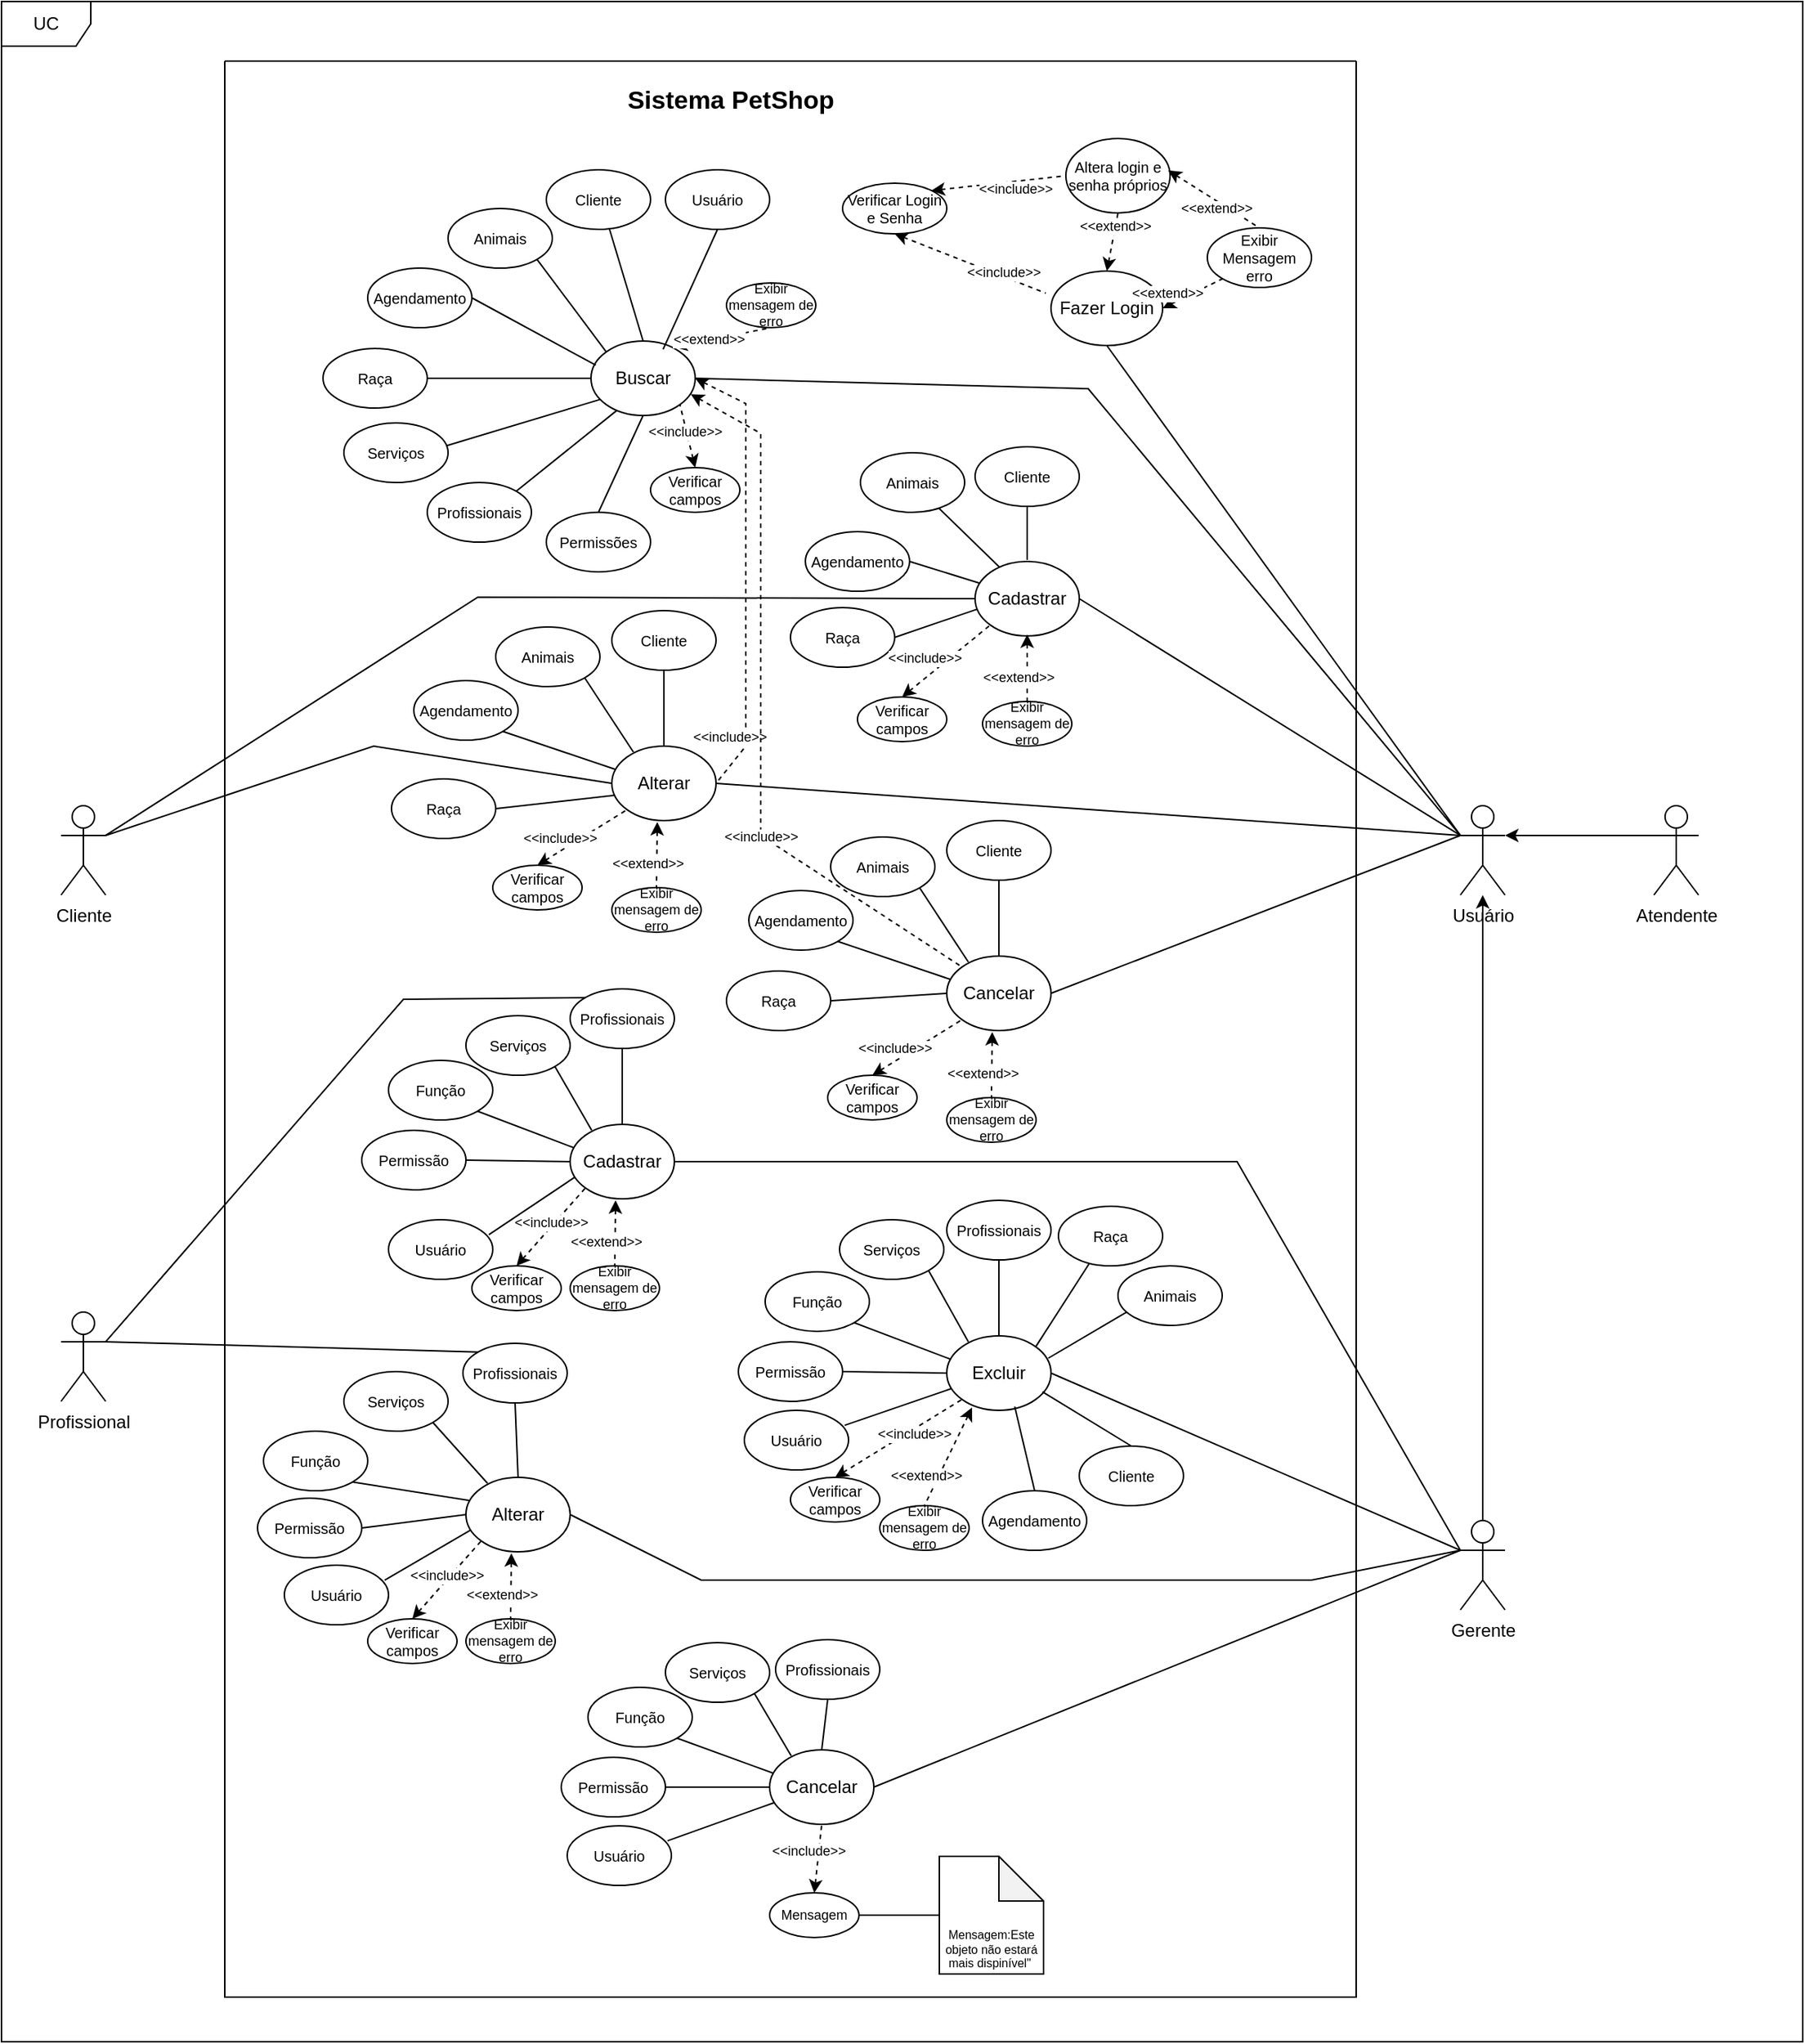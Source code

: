 <mxfile version="21.5.2" type="github">
  <diagram name="Página-1" id="CuC7r4pOjjRUlQ-lIhmT">
    <mxGraphModel dx="2200" dy="2299" grid="1" gridSize="10" guides="1" tooltips="1" connect="1" arrows="1" fold="1" page="1" pageScale="1" pageWidth="827" pageHeight="1169" math="0" shadow="0">
      <root>
        <mxCell id="0" />
        <mxCell id="1" parent="0" />
        <mxCell id="xpIY_kr8TVjr19vdwqUo-1" value="" style="swimlane;startSize=0;verticalAlign=top;" vertex="1" parent="1">
          <mxGeometry x="220" y="-170" width="760" height="1300" as="geometry" />
        </mxCell>
        <mxCell id="xpIY_kr8TVjr19vdwqUo-4" value="&lt;font style=&quot;vertical-align: inherit; font-size: 10px;&quot;&gt;&lt;font style=&quot;vertical-align: inherit; font-size: 10px;&quot;&gt;&lt;font style=&quot;vertical-align: inherit; font-size: 10px;&quot;&gt;&lt;font style=&quot;vertical-align: inherit; font-size: 10px;&quot;&gt;Altera login e senha próprios&lt;/font&gt;&lt;/font&gt;&lt;/font&gt;&lt;/font&gt;" style="ellipse;whiteSpace=wrap;html=1;fontSize=10;" vertex="1" parent="xpIY_kr8TVjr19vdwqUo-1">
          <mxGeometry x="565" y="52" width="70" height="50" as="geometry" />
        </mxCell>
        <mxCell id="xpIY_kr8TVjr19vdwqUo-8" value="&lt;font style=&quot;vertical-align: inherit; font-size: 10px;&quot;&gt;&lt;font style=&quot;vertical-align: inherit; font-size: 10px;&quot;&gt;&lt;font style=&quot;vertical-align: inherit; font-size: 10px;&quot;&gt;&lt;font style=&quot;vertical-align: inherit; font-size: 10px;&quot;&gt;Verificar Login e Senha&lt;/font&gt;&lt;/font&gt;&lt;/font&gt;&lt;/font&gt;" style="ellipse;whiteSpace=wrap;html=1;fontSize=10;" vertex="1" parent="xpIY_kr8TVjr19vdwqUo-1">
          <mxGeometry x="415" y="82" width="70" height="34" as="geometry" />
        </mxCell>
        <mxCell id="xpIY_kr8TVjr19vdwqUo-9" value="&lt;font style=&quot;vertical-align: inherit;&quot;&gt;&lt;font style=&quot;vertical-align: inherit;&quot;&gt;Exibir Mensagem erro&lt;/font&gt;&lt;/font&gt;" style="ellipse;whiteSpace=wrap;html=1;fontSize=10;" vertex="1" parent="xpIY_kr8TVjr19vdwqUo-1">
          <mxGeometry x="660" y="112" width="70" height="40" as="geometry" />
        </mxCell>
        <mxCell id="xpIY_kr8TVjr19vdwqUo-17" value="" style="endArrow=none;dashed=1;html=1;rounded=0;startArrow=classic;startFill=1;exitX=1;exitY=0;exitDx=0;exitDy=0;entryX=0;entryY=0.5;entryDx=0;entryDy=0;" edge="1" parent="xpIY_kr8TVjr19vdwqUo-1" source="xpIY_kr8TVjr19vdwqUo-8" target="xpIY_kr8TVjr19vdwqUo-4">
          <mxGeometry width="50" height="50" relative="1" as="geometry">
            <mxPoint x="470" y="162" as="sourcePoint" />
            <mxPoint x="552" y="177" as="targetPoint" />
          </mxGeometry>
        </mxCell>
        <mxCell id="xpIY_kr8TVjr19vdwqUo-18" value="&lt;font style=&quot;vertical-align: inherit; font-size: 9px;&quot;&gt;&lt;font style=&quot;vertical-align: inherit; font-size: 9px;&quot;&gt;&lt;font style=&quot;vertical-align: inherit; font-size: 9px;&quot;&gt;&lt;font style=&quot;vertical-align: inherit; font-size: 9px;&quot;&gt;&amp;lt;&amp;lt;include&amp;gt;&amp;gt;&lt;/font&gt;&lt;/font&gt;&lt;/font&gt;&lt;/font&gt;" style="edgeLabel;html=1;align=center;verticalAlign=middle;resizable=0;points=[];fontSize=9;" vertex="1" connectable="0" parent="xpIY_kr8TVjr19vdwqUo-17">
          <mxGeometry x="0.556" y="1" relative="1" as="geometry">
            <mxPoint x="-14" y="8" as="offset" />
          </mxGeometry>
        </mxCell>
        <mxCell id="xpIY_kr8TVjr19vdwqUo-19" value="" style="endArrow=none;dashed=1;html=1;rounded=0;startArrow=classic;startFill=1;exitX=0.982;exitY=0.429;exitDx=0;exitDy=0;exitPerimeter=0;entryX=0.5;entryY=0;entryDx=0;entryDy=0;" edge="1" parent="xpIY_kr8TVjr19vdwqUo-1" source="xpIY_kr8TVjr19vdwqUo-4" target="xpIY_kr8TVjr19vdwqUo-9">
          <mxGeometry width="50" height="50" relative="1" as="geometry">
            <mxPoint x="590" y="162" as="sourcePoint" />
            <mxPoint x="695" y="102" as="targetPoint" />
          </mxGeometry>
        </mxCell>
        <mxCell id="xpIY_kr8TVjr19vdwqUo-20" value="&lt;font style=&quot;vertical-align: inherit; font-size: 9px;&quot;&gt;&lt;font style=&quot;vertical-align: inherit; font-size: 9px;&quot;&gt;&amp;lt;&amp;lt;extend&amp;gt;&amp;gt;&lt;/font&gt;&lt;/font&gt;" style="edgeLabel;html=1;align=center;verticalAlign=middle;resizable=0;points=[];fontSize=9;" vertex="1" connectable="0" parent="xpIY_kr8TVjr19vdwqUo-19">
          <mxGeometry x="0.556" y="1" relative="1" as="geometry">
            <mxPoint x="-16" y="-4" as="offset" />
          </mxGeometry>
        </mxCell>
        <mxCell id="xpIY_kr8TVjr19vdwqUo-21" value="&lt;font style=&quot;vertical-align: inherit;&quot;&gt;&lt;font style=&quot;vertical-align: inherit;&quot;&gt;&lt;font style=&quot;vertical-align: inherit;&quot;&gt;&lt;font style=&quot;vertical-align: inherit;&quot;&gt;Buscar&lt;/font&gt;&lt;/font&gt;&lt;/font&gt;&lt;/font&gt;" style="ellipse;whiteSpace=wrap;html=1;" vertex="1" parent="xpIY_kr8TVjr19vdwqUo-1">
          <mxGeometry x="246" y="188" width="70" height="50" as="geometry" />
        </mxCell>
        <mxCell id="xpIY_kr8TVjr19vdwqUo-22" value="&lt;font style=&quot;vertical-align: inherit; font-size: 10px;&quot;&gt;&lt;font style=&quot;vertical-align: inherit; font-size: 10px;&quot;&gt;&lt;font style=&quot;vertical-align: inherit; font-size: 10px;&quot;&gt;&lt;font style=&quot;vertical-align: inherit; font-size: 10px;&quot;&gt;&lt;font style=&quot;vertical-align: inherit;&quot;&gt;&lt;font style=&quot;vertical-align: inherit;&quot;&gt;&lt;font style=&quot;vertical-align: inherit;&quot;&gt;&lt;font style=&quot;vertical-align: inherit;&quot;&gt;Animais&lt;/font&gt;&lt;/font&gt;&lt;/font&gt;&lt;/font&gt;&lt;/font&gt;&lt;/font&gt;&lt;/font&gt;&lt;/font&gt;" style="ellipse;whiteSpace=wrap;html=1;fontSize=10;" vertex="1" parent="xpIY_kr8TVjr19vdwqUo-1">
          <mxGeometry x="150" y="99" width="70" height="40" as="geometry" />
        </mxCell>
        <mxCell id="xpIY_kr8TVjr19vdwqUo-24" value="&lt;font style=&quot;vertical-align: inherit; font-size: 10px;&quot;&gt;&lt;font style=&quot;vertical-align: inherit; font-size: 10px;&quot;&gt;&lt;font style=&quot;vertical-align: inherit; font-size: 10px;&quot;&gt;&lt;font style=&quot;vertical-align: inherit; font-size: 10px;&quot;&gt;&lt;font style=&quot;vertical-align: inherit;&quot;&gt;&lt;font style=&quot;vertical-align: inherit;&quot;&gt;Cliente&lt;/font&gt;&lt;/font&gt;&lt;/font&gt;&lt;/font&gt;&lt;/font&gt;&lt;/font&gt;" style="ellipse;whiteSpace=wrap;html=1;fontSize=10;" vertex="1" parent="xpIY_kr8TVjr19vdwqUo-1">
          <mxGeometry x="216" y="73" width="70" height="40" as="geometry" />
        </mxCell>
        <mxCell id="xpIY_kr8TVjr19vdwqUo-25" value="&lt;font style=&quot;vertical-align: inherit; font-size: 10px;&quot;&gt;&lt;font style=&quot;vertical-align: inherit; font-size: 10px;&quot;&gt;&lt;font style=&quot;vertical-align: inherit; font-size: 10px;&quot;&gt;&lt;font style=&quot;vertical-align: inherit; font-size: 10px;&quot;&gt;&lt;font style=&quot;vertical-align: inherit;&quot;&gt;&lt;font style=&quot;vertical-align: inherit;&quot;&gt;&lt;font style=&quot;vertical-align: inherit;&quot;&gt;&lt;font style=&quot;vertical-align: inherit;&quot;&gt;Agendamento&lt;/font&gt;&lt;/font&gt;&lt;/font&gt;&lt;/font&gt;&lt;/font&gt;&lt;/font&gt;&lt;/font&gt;&lt;/font&gt;" style="ellipse;whiteSpace=wrap;html=1;fontSize=10;" vertex="1" parent="xpIY_kr8TVjr19vdwqUo-1">
          <mxGeometry x="96" y="139" width="70" height="40" as="geometry" />
        </mxCell>
        <mxCell id="xpIY_kr8TVjr19vdwqUo-26" value="&lt;font style=&quot;vertical-align: inherit; font-size: 10px;&quot;&gt;&lt;font style=&quot;vertical-align: inherit; font-size: 10px;&quot;&gt;&lt;font style=&quot;vertical-align: inherit; font-size: 10px;&quot;&gt;&lt;font style=&quot;vertical-align: inherit; font-size: 10px;&quot;&gt;&lt;font style=&quot;vertical-align: inherit;&quot;&gt;&lt;font style=&quot;vertical-align: inherit;&quot;&gt;&lt;font style=&quot;vertical-align: inherit;&quot;&gt;&lt;font style=&quot;vertical-align: inherit;&quot;&gt;&lt;font style=&quot;vertical-align: inherit;&quot;&gt;&lt;font style=&quot;vertical-align: inherit;&quot;&gt;Raça&lt;/font&gt;&lt;/font&gt;&lt;/font&gt;&lt;/font&gt;&lt;/font&gt;&lt;/font&gt;&lt;/font&gt;&lt;/font&gt;&lt;/font&gt;&lt;/font&gt;" style="ellipse;whiteSpace=wrap;html=1;fontSize=10;" vertex="1" parent="xpIY_kr8TVjr19vdwqUo-1">
          <mxGeometry x="66" y="193" width="70" height="40" as="geometry" />
        </mxCell>
        <mxCell id="xpIY_kr8TVjr19vdwqUo-27" value="&lt;font style=&quot;vertical-align: inherit; font-size: 10px;&quot;&gt;&lt;font style=&quot;vertical-align: inherit; font-size: 10px;&quot;&gt;&lt;font style=&quot;vertical-align: inherit; font-size: 10px;&quot;&gt;&lt;font style=&quot;vertical-align: inherit; font-size: 10px;&quot;&gt;&lt;font style=&quot;vertical-align: inherit;&quot;&gt;&lt;font style=&quot;vertical-align: inherit;&quot;&gt;&lt;font style=&quot;vertical-align: inherit;&quot;&gt;&lt;font style=&quot;vertical-align: inherit;&quot;&gt;&lt;font style=&quot;vertical-align: inherit;&quot;&gt;&lt;font style=&quot;vertical-align: inherit;&quot;&gt;Serviços&lt;/font&gt;&lt;/font&gt;&lt;/font&gt;&lt;/font&gt;&lt;/font&gt;&lt;/font&gt;&lt;/font&gt;&lt;/font&gt;&lt;/font&gt;&lt;/font&gt;" style="ellipse;whiteSpace=wrap;html=1;fontSize=10;" vertex="1" parent="xpIY_kr8TVjr19vdwqUo-1">
          <mxGeometry x="80" y="243" width="70" height="40" as="geometry" />
        </mxCell>
        <mxCell id="xpIY_kr8TVjr19vdwqUo-28" value="&lt;font style=&quot;vertical-align: inherit; font-size: 10px;&quot;&gt;&lt;font style=&quot;vertical-align: inherit; font-size: 10px;&quot;&gt;&lt;font style=&quot;vertical-align: inherit; font-size: 10px;&quot;&gt;&lt;font style=&quot;vertical-align: inherit; font-size: 10px;&quot;&gt;&lt;font style=&quot;vertical-align: inherit;&quot;&gt;&lt;font style=&quot;vertical-align: inherit;&quot;&gt;&lt;font style=&quot;vertical-align: inherit;&quot;&gt;&lt;font style=&quot;vertical-align: inherit;&quot;&gt;&lt;font style=&quot;vertical-align: inherit;&quot;&gt;&lt;font style=&quot;vertical-align: inherit;&quot;&gt;&lt;font style=&quot;vertical-align: inherit;&quot;&gt;&lt;font style=&quot;vertical-align: inherit;&quot;&gt;Profissionais&lt;/font&gt;&lt;/font&gt;&lt;/font&gt;&lt;/font&gt;&lt;/font&gt;&lt;/font&gt;&lt;/font&gt;&lt;/font&gt;&lt;/font&gt;&lt;/font&gt;&lt;/font&gt;&lt;/font&gt;" style="ellipse;whiteSpace=wrap;html=1;fontSize=10;" vertex="1" parent="xpIY_kr8TVjr19vdwqUo-1">
          <mxGeometry x="136" y="283" width="70" height="40" as="geometry" />
        </mxCell>
        <mxCell id="xpIY_kr8TVjr19vdwqUo-29" value="&lt;font style=&quot;vertical-align: inherit; font-size: 10px;&quot;&gt;&lt;font style=&quot;vertical-align: inherit; font-size: 10px;&quot;&gt;&lt;font style=&quot;vertical-align: inherit; font-size: 10px;&quot;&gt;&lt;font style=&quot;vertical-align: inherit; font-size: 10px;&quot;&gt;&lt;font style=&quot;vertical-align: inherit;&quot;&gt;&lt;font style=&quot;vertical-align: inherit;&quot;&gt;&lt;font style=&quot;vertical-align: inherit;&quot;&gt;&lt;font style=&quot;vertical-align: inherit;&quot;&gt;&lt;font style=&quot;vertical-align: inherit;&quot;&gt;&lt;font style=&quot;vertical-align: inherit;&quot;&gt;&lt;font style=&quot;vertical-align: inherit;&quot;&gt;&lt;font style=&quot;vertical-align: inherit;&quot;&gt;&lt;font style=&quot;vertical-align: inherit;&quot;&gt;&lt;font style=&quot;vertical-align: inherit;&quot;&gt;&lt;font style=&quot;vertical-align: inherit;&quot;&gt;&lt;font style=&quot;vertical-align: inherit;&quot;&gt;Permissões&lt;/font&gt;&lt;/font&gt;&lt;/font&gt;&lt;/font&gt;&lt;/font&gt;&lt;/font&gt;&lt;/font&gt;&lt;/font&gt;&lt;/font&gt;&lt;/font&gt;&lt;/font&gt;&lt;/font&gt;&lt;/font&gt;&lt;/font&gt;&lt;/font&gt;&lt;/font&gt;" style="ellipse;whiteSpace=wrap;html=1;fontSize=10;" vertex="1" parent="xpIY_kr8TVjr19vdwqUo-1">
          <mxGeometry x="216" y="303" width="70" height="40" as="geometry" />
        </mxCell>
        <mxCell id="xpIY_kr8TVjr19vdwqUo-30" value="" style="endArrow=none;html=1;rounded=0;entryX=0.604;entryY=0.984;entryDx=0;entryDy=0;entryPerimeter=0;exitX=0.5;exitY=0;exitDx=0;exitDy=0;" edge="1" parent="xpIY_kr8TVjr19vdwqUo-1" source="xpIY_kr8TVjr19vdwqUo-21" target="xpIY_kr8TVjr19vdwqUo-24">
          <mxGeometry width="50" height="50" relative="1" as="geometry">
            <mxPoint x="246" y="193" as="sourcePoint" />
            <mxPoint x="296" y="143" as="targetPoint" />
          </mxGeometry>
        </mxCell>
        <mxCell id="xpIY_kr8TVjr19vdwqUo-31" value="" style="endArrow=none;html=1;rounded=0;entryX=1;entryY=1;entryDx=0;entryDy=0;exitX=0;exitY=0;exitDx=0;exitDy=0;" edge="1" parent="xpIY_kr8TVjr19vdwqUo-1" source="xpIY_kr8TVjr19vdwqUo-21" target="xpIY_kr8TVjr19vdwqUo-22">
          <mxGeometry width="50" height="50" relative="1" as="geometry">
            <mxPoint x="291" y="193" as="sourcePoint" />
            <mxPoint x="268" y="122" as="targetPoint" />
          </mxGeometry>
        </mxCell>
        <mxCell id="xpIY_kr8TVjr19vdwqUo-32" value="" style="endArrow=none;html=1;rounded=0;entryX=1;entryY=0.5;entryDx=0;entryDy=0;exitX=0.046;exitY=0.324;exitDx=0;exitDy=0;exitPerimeter=0;" edge="1" parent="xpIY_kr8TVjr19vdwqUo-1" source="xpIY_kr8TVjr19vdwqUo-21" target="xpIY_kr8TVjr19vdwqUo-25">
          <mxGeometry width="50" height="50" relative="1" as="geometry">
            <mxPoint x="301" y="203" as="sourcePoint" />
            <mxPoint x="278" y="132" as="targetPoint" />
          </mxGeometry>
        </mxCell>
        <mxCell id="xpIY_kr8TVjr19vdwqUo-33" value="" style="endArrow=none;html=1;rounded=0;entryX=1;entryY=0.5;entryDx=0;entryDy=0;exitX=0;exitY=0.5;exitDx=0;exitDy=0;" edge="1" parent="xpIY_kr8TVjr19vdwqUo-1" source="xpIY_kr8TVjr19vdwqUo-21" target="xpIY_kr8TVjr19vdwqUo-26">
          <mxGeometry width="50" height="50" relative="1" as="geometry">
            <mxPoint x="257" y="215" as="sourcePoint" />
            <mxPoint x="176" y="169" as="targetPoint" />
          </mxGeometry>
        </mxCell>
        <mxCell id="xpIY_kr8TVjr19vdwqUo-34" value="" style="endArrow=none;html=1;rounded=0;entryX=0.981;entryY=0.385;entryDx=0;entryDy=0;exitX=0.084;exitY=0.786;exitDx=0;exitDy=0;exitPerimeter=0;entryPerimeter=0;" edge="1" parent="xpIY_kr8TVjr19vdwqUo-1" source="xpIY_kr8TVjr19vdwqUo-21" target="xpIY_kr8TVjr19vdwqUo-27">
          <mxGeometry width="50" height="50" relative="1" as="geometry">
            <mxPoint x="267" y="225" as="sourcePoint" />
            <mxPoint x="186" y="179" as="targetPoint" />
          </mxGeometry>
        </mxCell>
        <mxCell id="xpIY_kr8TVjr19vdwqUo-35" value="" style="endArrow=none;html=1;rounded=0;entryX=1;entryY=0;entryDx=0;entryDy=0;exitX=0.244;exitY=0.936;exitDx=0;exitDy=0;exitPerimeter=0;" edge="1" parent="xpIY_kr8TVjr19vdwqUo-1" source="xpIY_kr8TVjr19vdwqUo-21" target="xpIY_kr8TVjr19vdwqUo-28">
          <mxGeometry width="50" height="50" relative="1" as="geometry">
            <mxPoint x="277" y="235" as="sourcePoint" />
            <mxPoint x="196" y="189" as="targetPoint" />
          </mxGeometry>
        </mxCell>
        <mxCell id="xpIY_kr8TVjr19vdwqUo-36" value="" style="endArrow=none;html=1;rounded=0;entryX=0.5;entryY=0;entryDx=0;entryDy=0;exitX=0.5;exitY=1;exitDx=0;exitDy=0;" edge="1" parent="xpIY_kr8TVjr19vdwqUo-1" source="xpIY_kr8TVjr19vdwqUo-21" target="xpIY_kr8TVjr19vdwqUo-29">
          <mxGeometry width="50" height="50" relative="1" as="geometry">
            <mxPoint x="287" y="245" as="sourcePoint" />
            <mxPoint x="206" y="199" as="targetPoint" />
          </mxGeometry>
        </mxCell>
        <mxCell id="xpIY_kr8TVjr19vdwqUo-37" value="&lt;font style=&quot;vertical-align: inherit; font-size: 10px;&quot;&gt;&lt;font style=&quot;vertical-align: inherit; font-size: 10px;&quot;&gt;&lt;font style=&quot;vertical-align: inherit; font-size: 10px;&quot;&gt;&lt;font style=&quot;vertical-align: inherit; font-size: 10px;&quot;&gt;&lt;font style=&quot;vertical-align: inherit;&quot;&gt;&lt;font style=&quot;vertical-align: inherit;&quot;&gt;&lt;font style=&quot;vertical-align: inherit;&quot;&gt;&lt;font style=&quot;vertical-align: inherit;&quot;&gt;&lt;font style=&quot;vertical-align: inherit;&quot;&gt;&lt;font style=&quot;vertical-align: inherit;&quot;&gt;&lt;font style=&quot;vertical-align: inherit;&quot;&gt;&lt;font style=&quot;vertical-align: inherit;&quot;&gt;&lt;font style=&quot;vertical-align: inherit;&quot;&gt;&lt;font style=&quot;vertical-align: inherit;&quot;&gt;&lt;font style=&quot;vertical-align: inherit;&quot;&gt;&lt;font style=&quot;vertical-align: inherit;&quot;&gt;&lt;font style=&quot;vertical-align: inherit;&quot;&gt;&lt;font style=&quot;vertical-align: inherit;&quot;&gt;Verificar campos&lt;/font&gt;&lt;/font&gt;&lt;/font&gt;&lt;/font&gt;&lt;/font&gt;&lt;/font&gt;&lt;/font&gt;&lt;/font&gt;&lt;/font&gt;&lt;/font&gt;&lt;/font&gt;&lt;/font&gt;&lt;/font&gt;&lt;/font&gt;&lt;/font&gt;&lt;/font&gt;&lt;/font&gt;&lt;/font&gt;" style="ellipse;whiteSpace=wrap;html=1;fontSize=10;" vertex="1" parent="xpIY_kr8TVjr19vdwqUo-1">
          <mxGeometry x="286" y="273" width="60" height="30" as="geometry" />
        </mxCell>
        <mxCell id="xpIY_kr8TVjr19vdwqUo-39" value="&lt;font style=&quot;vertical-align: inherit; font-size: 9px;&quot;&gt;&lt;font style=&quot;vertical-align: inherit; font-size: 9px;&quot;&gt;&lt;font style=&quot;vertical-align: inherit; font-size: 9px;&quot;&gt;&lt;font style=&quot;vertical-align: inherit; font-size: 9px;&quot;&gt;&lt;font style=&quot;vertical-align: inherit; font-size: 9px;&quot;&gt;&lt;font style=&quot;vertical-align: inherit; font-size: 9px;&quot;&gt;&lt;font style=&quot;vertical-align: inherit; font-size: 9px;&quot;&gt;&lt;font style=&quot;vertical-align: inherit; font-size: 9px;&quot;&gt;&lt;font style=&quot;vertical-align: inherit; font-size: 9px;&quot;&gt;&lt;font style=&quot;vertical-align: inherit; font-size: 9px;&quot;&gt;&lt;font style=&quot;vertical-align: inherit; font-size: 9px;&quot;&gt;&lt;font style=&quot;vertical-align: inherit; font-size: 9px;&quot;&gt;&lt;font style=&quot;vertical-align: inherit; font-size: 9px;&quot;&gt;&lt;font style=&quot;vertical-align: inherit; font-size: 9px;&quot;&gt;&lt;font style=&quot;vertical-align: inherit; font-size: 9px;&quot;&gt;&lt;font style=&quot;vertical-align: inherit; font-size: 9px;&quot;&gt;&lt;font style=&quot;vertical-align: inherit; font-size: 9px;&quot;&gt;&lt;font style=&quot;vertical-align: inherit; font-size: 9px;&quot;&gt;&lt;font style=&quot;vertical-align: inherit; font-size: 9px;&quot;&gt;&lt;font style=&quot;vertical-align: inherit; font-size: 9px;&quot;&gt;Exibir mensagem de erro&lt;/font&gt;&lt;/font&gt;&lt;/font&gt;&lt;/font&gt;&lt;/font&gt;&lt;/font&gt;&lt;/font&gt;&lt;/font&gt;&lt;/font&gt;&lt;/font&gt;&lt;/font&gt;&lt;/font&gt;&lt;/font&gt;&lt;/font&gt;&lt;/font&gt;&lt;/font&gt;&lt;/font&gt;&lt;/font&gt;&lt;/font&gt;&lt;/font&gt;" style="ellipse;whiteSpace=wrap;html=1;fontSize=9;" vertex="1" parent="xpIY_kr8TVjr19vdwqUo-1">
          <mxGeometry x="337" y="149" width="60" height="30" as="geometry" />
        </mxCell>
        <mxCell id="xpIY_kr8TVjr19vdwqUo-7" value="&lt;font style=&quot;vertical-align: inherit;&quot;&gt;&lt;font style=&quot;vertical-align: inherit;&quot;&gt;Fazer Login&lt;/font&gt;&lt;/font&gt;" style="ellipse;whiteSpace=wrap;html=1;" vertex="1" parent="xpIY_kr8TVjr19vdwqUo-1">
          <mxGeometry x="555" y="141" width="75" height="50" as="geometry" />
        </mxCell>
        <mxCell id="xpIY_kr8TVjr19vdwqUo-10" value="" style="endArrow=none;dashed=1;html=1;rounded=0;startArrow=classic;startFill=1;exitX=0.5;exitY=0;exitDx=0;exitDy=0;entryX=0.5;entryY=1;entryDx=0;entryDy=0;" edge="1" parent="xpIY_kr8TVjr19vdwqUo-1" source="xpIY_kr8TVjr19vdwqUo-7" target="xpIY_kr8TVjr19vdwqUo-4">
          <mxGeometry width="50" height="50" relative="1" as="geometry">
            <mxPoint x="505" y="156" as="sourcePoint" />
            <mxPoint x="550" y="106" as="targetPoint" />
          </mxGeometry>
        </mxCell>
        <mxCell id="xpIY_kr8TVjr19vdwqUo-12" value="&lt;font style=&quot;vertical-align: inherit; font-size: 9px;&quot;&gt;&lt;font style=&quot;vertical-align: inherit; font-size: 9px;&quot;&gt;&amp;lt;&amp;lt;extend&amp;gt;&amp;gt;&lt;/font&gt;&lt;/font&gt;" style="edgeLabel;html=1;align=center;verticalAlign=middle;resizable=0;points=[];fontSize=9;" vertex="1" connectable="0" parent="xpIY_kr8TVjr19vdwqUo-10">
          <mxGeometry x="0.556" y="1" relative="1" as="geometry">
            <mxPoint as="offset" />
          </mxGeometry>
        </mxCell>
        <mxCell id="xpIY_kr8TVjr19vdwqUo-13" value="" style="endArrow=none;dashed=1;html=1;rounded=0;startArrow=classic;startFill=1;exitX=0.5;exitY=1;exitDx=0;exitDy=0;entryX=-0.047;entryY=0.297;entryDx=0;entryDy=0;entryPerimeter=0;" edge="1" parent="xpIY_kr8TVjr19vdwqUo-1" source="xpIY_kr8TVjr19vdwqUo-8" target="xpIY_kr8TVjr19vdwqUo-7">
          <mxGeometry width="50" height="50" relative="1" as="geometry">
            <mxPoint x="560" y="142" as="sourcePoint" />
            <mxPoint x="560" y="106" as="targetPoint" />
          </mxGeometry>
        </mxCell>
        <mxCell id="xpIY_kr8TVjr19vdwqUo-14" value="&lt;font style=&quot;vertical-align: inherit; font-size: 9px;&quot;&gt;&lt;font style=&quot;vertical-align: inherit; font-size: 9px;&quot;&gt;&lt;font style=&quot;vertical-align: inherit; font-size: 9px;&quot;&gt;&lt;font style=&quot;vertical-align: inherit; font-size: 9px;&quot;&gt;&amp;lt;&amp;lt;include&amp;gt;&amp;gt;&lt;/font&gt;&lt;/font&gt;&lt;/font&gt;&lt;/font&gt;" style="edgeLabel;html=1;align=center;verticalAlign=middle;resizable=0;points=[];fontSize=9;" vertex="1" connectable="0" parent="xpIY_kr8TVjr19vdwqUo-13">
          <mxGeometry x="0.556" y="1" relative="1" as="geometry">
            <mxPoint x="-7" y="-4" as="offset" />
          </mxGeometry>
        </mxCell>
        <mxCell id="xpIY_kr8TVjr19vdwqUo-15" value="" style="endArrow=none;dashed=1;html=1;rounded=0;startArrow=classic;startFill=1;exitX=1;exitY=0.5;exitDx=0;exitDy=0;entryX=0;entryY=1;entryDx=0;entryDy=0;" edge="1" parent="xpIY_kr8TVjr19vdwqUo-1" source="xpIY_kr8TVjr19vdwqUo-7" target="xpIY_kr8TVjr19vdwqUo-9">
          <mxGeometry width="50" height="50" relative="1" as="geometry">
            <mxPoint x="560" y="142" as="sourcePoint" />
            <mxPoint x="720" y="136" as="targetPoint" />
          </mxGeometry>
        </mxCell>
        <mxCell id="xpIY_kr8TVjr19vdwqUo-16" value="&lt;font style=&quot;vertical-align: inherit; font-size: 9px;&quot;&gt;&lt;font style=&quot;vertical-align: inherit; font-size: 9px;&quot;&gt;&amp;lt;&amp;lt;extend&amp;gt;&amp;gt;&lt;/font&gt;&lt;/font&gt;" style="edgeLabel;html=1;align=center;verticalAlign=middle;resizable=0;points=[];fontSize=9;" vertex="1" connectable="0" parent="xpIY_kr8TVjr19vdwqUo-15">
          <mxGeometry x="0.556" y="1" relative="1" as="geometry">
            <mxPoint x="-28" y="6" as="offset" />
          </mxGeometry>
        </mxCell>
        <mxCell id="xpIY_kr8TVjr19vdwqUo-40" value="" style="endArrow=none;dashed=1;html=1;rounded=0;startArrow=classic;startFill=1;exitX=0.5;exitY=0;exitDx=0;exitDy=0;entryX=1;entryY=1;entryDx=0;entryDy=0;" edge="1" parent="xpIY_kr8TVjr19vdwqUo-1" source="xpIY_kr8TVjr19vdwqUo-37" target="xpIY_kr8TVjr19vdwqUo-21">
          <mxGeometry width="50" height="50" relative="1" as="geometry">
            <mxPoint x="411" y="97" as="sourcePoint" />
            <mxPoint x="513" y="148" as="targetPoint" />
          </mxGeometry>
        </mxCell>
        <mxCell id="xpIY_kr8TVjr19vdwqUo-41" value="&lt;font style=&quot;vertical-align: inherit; font-size: 9px;&quot;&gt;&lt;font style=&quot;vertical-align: inherit; font-size: 9px;&quot;&gt;&lt;font style=&quot;vertical-align: inherit; font-size: 9px;&quot;&gt;&lt;font style=&quot;vertical-align: inherit; font-size: 9px;&quot;&gt;&amp;lt;&amp;lt;include&amp;gt;&amp;gt;&lt;/font&gt;&lt;/font&gt;&lt;/font&gt;&lt;/font&gt;" style="edgeLabel;html=1;align=center;verticalAlign=middle;resizable=0;points=[];fontSize=9;" vertex="1" connectable="0" parent="xpIY_kr8TVjr19vdwqUo-40">
          <mxGeometry x="0.556" y="1" relative="1" as="geometry">
            <mxPoint x="2" y="9" as="offset" />
          </mxGeometry>
        </mxCell>
        <mxCell id="xpIY_kr8TVjr19vdwqUo-42" value="" style="endArrow=none;dashed=1;html=1;rounded=0;startArrow=classic;startFill=1;exitX=0.795;exitY=0.08;exitDx=0;exitDy=0;entryX=0.5;entryY=1;entryDx=0;entryDy=0;exitPerimeter=0;" edge="1" parent="xpIY_kr8TVjr19vdwqUo-1" source="xpIY_kr8TVjr19vdwqUo-21" target="xpIY_kr8TVjr19vdwqUo-39">
          <mxGeometry width="50" height="50" relative="1" as="geometry">
            <mxPoint x="586" y="158" as="sourcePoint" />
            <mxPoint x="681" y="117" as="targetPoint" />
          </mxGeometry>
        </mxCell>
        <mxCell id="xpIY_kr8TVjr19vdwqUo-43" value="&lt;font style=&quot;vertical-align: inherit; font-size: 9px;&quot;&gt;&lt;font style=&quot;vertical-align: inherit; font-size: 9px;&quot;&gt;&amp;lt;&amp;lt;extend&amp;gt;&amp;gt;&lt;/font&gt;&lt;/font&gt;" style="edgeLabel;html=1;align=center;verticalAlign=middle;resizable=0;points=[];fontSize=9;" vertex="1" connectable="0" parent="xpIY_kr8TVjr19vdwqUo-42">
          <mxGeometry x="0.556" y="1" relative="1" as="geometry">
            <mxPoint x="-28" y="6" as="offset" />
          </mxGeometry>
        </mxCell>
        <mxCell id="xpIY_kr8TVjr19vdwqUo-46" value="&lt;font style=&quot;vertical-align: inherit;&quot;&gt;&lt;font style=&quot;vertical-align: inherit;&quot;&gt;&lt;font style=&quot;vertical-align: inherit;&quot;&gt;&lt;font style=&quot;vertical-align: inherit;&quot;&gt;Cadastrar&lt;/font&gt;&lt;/font&gt;&lt;/font&gt;&lt;/font&gt;" style="ellipse;whiteSpace=wrap;html=1;" vertex="1" parent="xpIY_kr8TVjr19vdwqUo-1">
          <mxGeometry x="504" y="336" width="70" height="50" as="geometry" />
        </mxCell>
        <mxCell id="xpIY_kr8TVjr19vdwqUo-47" value="&lt;font style=&quot;vertical-align: inherit; font-size: 10px;&quot;&gt;&lt;font style=&quot;vertical-align: inherit; font-size: 10px;&quot;&gt;&lt;font style=&quot;vertical-align: inherit; font-size: 10px;&quot;&gt;&lt;font style=&quot;vertical-align: inherit; font-size: 10px;&quot;&gt;&lt;font style=&quot;vertical-align: inherit;&quot;&gt;&lt;font style=&quot;vertical-align: inherit;&quot;&gt;Cliente&lt;/font&gt;&lt;/font&gt;&lt;/font&gt;&lt;/font&gt;&lt;/font&gt;&lt;/font&gt;" style="ellipse;whiteSpace=wrap;html=1;fontSize=10;" vertex="1" parent="xpIY_kr8TVjr19vdwqUo-1">
          <mxGeometry x="504" y="259" width="70" height="40" as="geometry" />
        </mxCell>
        <mxCell id="xpIY_kr8TVjr19vdwqUo-48" value="&lt;font style=&quot;vertical-align: inherit; font-size: 10px;&quot;&gt;&lt;font style=&quot;vertical-align: inherit; font-size: 10px;&quot;&gt;&lt;font style=&quot;vertical-align: inherit; font-size: 10px;&quot;&gt;&lt;font style=&quot;vertical-align: inherit; font-size: 10px;&quot;&gt;&lt;font style=&quot;vertical-align: inherit;&quot;&gt;&lt;font style=&quot;vertical-align: inherit;&quot;&gt;&lt;font style=&quot;vertical-align: inherit;&quot;&gt;&lt;font style=&quot;vertical-align: inherit;&quot;&gt;Animais&lt;/font&gt;&lt;/font&gt;&lt;/font&gt;&lt;/font&gt;&lt;/font&gt;&lt;/font&gt;&lt;/font&gt;&lt;/font&gt;" style="ellipse;whiteSpace=wrap;html=1;fontSize=10;" vertex="1" parent="xpIY_kr8TVjr19vdwqUo-1">
          <mxGeometry x="427" y="263" width="70" height="40" as="geometry" />
        </mxCell>
        <mxCell id="xpIY_kr8TVjr19vdwqUo-49" value="&lt;font style=&quot;vertical-align: inherit; font-size: 10px;&quot;&gt;&lt;font style=&quot;vertical-align: inherit; font-size: 10px;&quot;&gt;&lt;font style=&quot;vertical-align: inherit; font-size: 10px;&quot;&gt;&lt;font style=&quot;vertical-align: inherit; font-size: 10px;&quot;&gt;&lt;font style=&quot;vertical-align: inherit;&quot;&gt;&lt;font style=&quot;vertical-align: inherit;&quot;&gt;&lt;font style=&quot;vertical-align: inherit;&quot;&gt;&lt;font style=&quot;vertical-align: inherit;&quot;&gt;Agendamento&lt;/font&gt;&lt;/font&gt;&lt;/font&gt;&lt;/font&gt;&lt;/font&gt;&lt;/font&gt;&lt;/font&gt;&lt;/font&gt;" style="ellipse;whiteSpace=wrap;html=1;fontSize=10;" vertex="1" parent="xpIY_kr8TVjr19vdwqUo-1">
          <mxGeometry x="390" y="316" width="70" height="40" as="geometry" />
        </mxCell>
        <mxCell id="xpIY_kr8TVjr19vdwqUo-50" value="&lt;font style=&quot;vertical-align: inherit; font-size: 10px;&quot;&gt;&lt;font style=&quot;vertical-align: inherit; font-size: 10px;&quot;&gt;&lt;font style=&quot;vertical-align: inherit; font-size: 10px;&quot;&gt;&lt;font style=&quot;vertical-align: inherit; font-size: 10px;&quot;&gt;&lt;font style=&quot;vertical-align: inherit;&quot;&gt;&lt;font style=&quot;vertical-align: inherit;&quot;&gt;&lt;font style=&quot;vertical-align: inherit;&quot;&gt;&lt;font style=&quot;vertical-align: inherit;&quot;&gt;&lt;font style=&quot;vertical-align: inherit;&quot;&gt;&lt;font style=&quot;vertical-align: inherit;&quot;&gt;Raça&lt;/font&gt;&lt;/font&gt;&lt;/font&gt;&lt;/font&gt;&lt;/font&gt;&lt;/font&gt;&lt;/font&gt;&lt;/font&gt;&lt;/font&gt;&lt;/font&gt;" style="ellipse;whiteSpace=wrap;html=1;fontSize=10;" vertex="1" parent="xpIY_kr8TVjr19vdwqUo-1">
          <mxGeometry x="380" y="367" width="70" height="40" as="geometry" />
        </mxCell>
        <mxCell id="xpIY_kr8TVjr19vdwqUo-51" value="&lt;font style=&quot;vertical-align: inherit; font-size: 10px;&quot;&gt;&lt;font style=&quot;vertical-align: inherit; font-size: 10px;&quot;&gt;&lt;font style=&quot;vertical-align: inherit; font-size: 10px;&quot;&gt;&lt;font style=&quot;vertical-align: inherit; font-size: 10px;&quot;&gt;&lt;font style=&quot;vertical-align: inherit;&quot;&gt;&lt;font style=&quot;vertical-align: inherit;&quot;&gt;&lt;font style=&quot;vertical-align: inherit;&quot;&gt;&lt;font style=&quot;vertical-align: inherit;&quot;&gt;&lt;font style=&quot;vertical-align: inherit;&quot;&gt;&lt;font style=&quot;vertical-align: inherit;&quot;&gt;&lt;font style=&quot;vertical-align: inherit;&quot;&gt;&lt;font style=&quot;vertical-align: inherit;&quot;&gt;&lt;font style=&quot;vertical-align: inherit;&quot;&gt;&lt;font style=&quot;vertical-align: inherit;&quot;&gt;&lt;font style=&quot;vertical-align: inherit;&quot;&gt;&lt;font style=&quot;vertical-align: inherit;&quot;&gt;&lt;font style=&quot;vertical-align: inherit;&quot;&gt;&lt;font style=&quot;vertical-align: inherit;&quot;&gt;Verificar campos&lt;/font&gt;&lt;/font&gt;&lt;/font&gt;&lt;/font&gt;&lt;/font&gt;&lt;/font&gt;&lt;/font&gt;&lt;/font&gt;&lt;/font&gt;&lt;/font&gt;&lt;/font&gt;&lt;/font&gt;&lt;/font&gt;&lt;/font&gt;&lt;/font&gt;&lt;/font&gt;&lt;/font&gt;&lt;/font&gt;" style="ellipse;whiteSpace=wrap;html=1;fontSize=10;" vertex="1" parent="xpIY_kr8TVjr19vdwqUo-1">
          <mxGeometry x="425" y="427" width="60" height="30" as="geometry" />
        </mxCell>
        <mxCell id="xpIY_kr8TVjr19vdwqUo-52" value="" style="endArrow=none;dashed=1;html=1;rounded=0;startArrow=classic;startFill=1;exitX=0.5;exitY=0;exitDx=0;exitDy=0;entryX=0;entryY=1;entryDx=0;entryDy=0;" edge="1" parent="xpIY_kr8TVjr19vdwqUo-1" source="xpIY_kr8TVjr19vdwqUo-51" target="xpIY_kr8TVjr19vdwqUo-46">
          <mxGeometry width="50" height="50" relative="1" as="geometry">
            <mxPoint x="544" y="221" as="sourcePoint" />
            <mxPoint x="539" y="385" as="targetPoint" />
          </mxGeometry>
        </mxCell>
        <mxCell id="xpIY_kr8TVjr19vdwqUo-53" value="&lt;font style=&quot;vertical-align: inherit; font-size: 9px;&quot;&gt;&lt;font style=&quot;vertical-align: inherit; font-size: 9px;&quot;&gt;&lt;font style=&quot;vertical-align: inherit; font-size: 9px;&quot;&gt;&lt;font style=&quot;vertical-align: inherit; font-size: 9px;&quot;&gt;&amp;lt;&amp;lt;include&amp;gt;&amp;gt;&lt;/font&gt;&lt;/font&gt;&lt;/font&gt;&lt;/font&gt;" style="edgeLabel;html=1;align=center;verticalAlign=middle;resizable=0;points=[];fontSize=9;" vertex="1" connectable="0" parent="xpIY_kr8TVjr19vdwqUo-52">
          <mxGeometry x="0.556" y="1" relative="1" as="geometry">
            <mxPoint x="-31" y="12" as="offset" />
          </mxGeometry>
        </mxCell>
        <mxCell id="xpIY_kr8TVjr19vdwqUo-54" value="&lt;font style=&quot;vertical-align: inherit; font-size: 9px;&quot;&gt;&lt;font style=&quot;vertical-align: inherit; font-size: 9px;&quot;&gt;&lt;font style=&quot;vertical-align: inherit; font-size: 9px;&quot;&gt;&lt;font style=&quot;vertical-align: inherit; font-size: 9px;&quot;&gt;&lt;font style=&quot;vertical-align: inherit; font-size: 9px;&quot;&gt;&lt;font style=&quot;vertical-align: inherit; font-size: 9px;&quot;&gt;&lt;font style=&quot;vertical-align: inherit; font-size: 9px;&quot;&gt;&lt;font style=&quot;vertical-align: inherit; font-size: 9px;&quot;&gt;&lt;font style=&quot;vertical-align: inherit; font-size: 9px;&quot;&gt;&lt;font style=&quot;vertical-align: inherit; font-size: 9px;&quot;&gt;&lt;font style=&quot;vertical-align: inherit; font-size: 9px;&quot;&gt;&lt;font style=&quot;vertical-align: inherit; font-size: 9px;&quot;&gt;&lt;font style=&quot;vertical-align: inherit; font-size: 9px;&quot;&gt;&lt;font style=&quot;vertical-align: inherit; font-size: 9px;&quot;&gt;&lt;font style=&quot;vertical-align: inherit; font-size: 9px;&quot;&gt;&lt;font style=&quot;vertical-align: inherit; font-size: 9px;&quot;&gt;&lt;font style=&quot;vertical-align: inherit; font-size: 9px;&quot;&gt;&lt;font style=&quot;vertical-align: inherit; font-size: 9px;&quot;&gt;&lt;font style=&quot;vertical-align: inherit; font-size: 9px;&quot;&gt;&lt;font style=&quot;vertical-align: inherit; font-size: 9px;&quot;&gt;Exibir mensagem de erro&lt;/font&gt;&lt;/font&gt;&lt;/font&gt;&lt;/font&gt;&lt;/font&gt;&lt;/font&gt;&lt;/font&gt;&lt;/font&gt;&lt;/font&gt;&lt;/font&gt;&lt;/font&gt;&lt;/font&gt;&lt;/font&gt;&lt;/font&gt;&lt;/font&gt;&lt;/font&gt;&lt;/font&gt;&lt;/font&gt;&lt;/font&gt;&lt;/font&gt;" style="ellipse;whiteSpace=wrap;html=1;fontSize=9;" vertex="1" parent="xpIY_kr8TVjr19vdwqUo-1">
          <mxGeometry x="509" y="430" width="60" height="30" as="geometry" />
        </mxCell>
        <mxCell id="xpIY_kr8TVjr19vdwqUo-55" value="" style="endArrow=none;dashed=1;html=1;rounded=0;startArrow=classic;startFill=1;exitX=0.5;exitY=1;exitDx=0;exitDy=0;entryX=0.5;entryY=0;entryDx=0;entryDy=0;" edge="1" parent="xpIY_kr8TVjr19vdwqUo-1" target="xpIY_kr8TVjr19vdwqUo-54">
          <mxGeometry width="50" height="50" relative="1" as="geometry">
            <mxPoint x="539" y="385" as="sourcePoint" />
            <mxPoint x="864" y="421" as="targetPoint" />
          </mxGeometry>
        </mxCell>
        <mxCell id="xpIY_kr8TVjr19vdwqUo-56" value="&lt;font style=&quot;vertical-align: inherit; font-size: 9px;&quot;&gt;&lt;font style=&quot;vertical-align: inherit; font-size: 9px;&quot;&gt;&amp;lt;&amp;lt;extend&amp;gt;&amp;gt;&lt;/font&gt;&lt;/font&gt;" style="edgeLabel;html=1;align=center;verticalAlign=middle;resizable=0;points=[];fontSize=9;" vertex="1" connectable="0" parent="xpIY_kr8TVjr19vdwqUo-55">
          <mxGeometry x="0.556" y="1" relative="1" as="geometry">
            <mxPoint x="-7" y="-6" as="offset" />
          </mxGeometry>
        </mxCell>
        <mxCell id="xpIY_kr8TVjr19vdwqUo-57" value="" style="endArrow=none;html=1;rounded=0;entryX=0.02;entryY=0.641;entryDx=0;entryDy=0;exitX=1;exitY=0.5;exitDx=0;exitDy=0;entryPerimeter=0;" edge="1" parent="xpIY_kr8TVjr19vdwqUo-1" source="xpIY_kr8TVjr19vdwqUo-50" target="xpIY_kr8TVjr19vdwqUo-46">
          <mxGeometry width="50" height="50" relative="1" as="geometry">
            <mxPoint x="429" y="374" as="sourcePoint" />
            <mxPoint x="504.0" y="360" as="targetPoint" />
          </mxGeometry>
        </mxCell>
        <mxCell id="xpIY_kr8TVjr19vdwqUo-58" value="" style="endArrow=none;html=1;rounded=0;exitX=1;exitY=0.5;exitDx=0;exitDy=0;entryX=0.045;entryY=0.293;entryDx=0;entryDy=0;entryPerimeter=0;" edge="1" parent="xpIY_kr8TVjr19vdwqUo-1" source="xpIY_kr8TVjr19vdwqUo-49" target="xpIY_kr8TVjr19vdwqUo-46">
          <mxGeometry width="50" height="50" relative="1" as="geometry">
            <mxPoint x="429" y="365" as="sourcePoint" />
            <mxPoint x="513.725" y="342.706" as="targetPoint" />
          </mxGeometry>
        </mxCell>
        <mxCell id="xpIY_kr8TVjr19vdwqUo-59" value="" style="endArrow=none;html=1;rounded=0;exitX=0.235;exitY=0.078;exitDx=0;exitDy=0;exitPerimeter=0;" edge="1" parent="xpIY_kr8TVjr19vdwqUo-1" source="xpIY_kr8TVjr19vdwqUo-46" target="xpIY_kr8TVjr19vdwqUo-48">
          <mxGeometry width="50" height="50" relative="1" as="geometry">
            <mxPoint x="539" y="335" as="sourcePoint" />
            <mxPoint x="468.586" y="299.234" as="targetPoint" />
          </mxGeometry>
        </mxCell>
        <mxCell id="xpIY_kr8TVjr19vdwqUo-60" value="" style="endArrow=none;html=1;rounded=0;entryX=0.5;entryY=1;entryDx=0;entryDy=0;exitX=0.5;exitY=0;exitDx=0;exitDy=0;" edge="1" parent="xpIY_kr8TVjr19vdwqUo-1" target="xpIY_kr8TVjr19vdwqUo-47">
          <mxGeometry width="50" height="50" relative="1" as="geometry">
            <mxPoint x="539" y="335" as="sourcePoint" />
            <mxPoint x="460" y="315" as="targetPoint" />
          </mxGeometry>
        </mxCell>
        <mxCell id="xpIY_kr8TVjr19vdwqUo-61" value="&lt;font style=&quot;vertical-align: inherit;&quot;&gt;&lt;font style=&quot;vertical-align: inherit;&quot;&gt;&lt;font style=&quot;vertical-align: inherit;&quot;&gt;&lt;font style=&quot;vertical-align: inherit;&quot;&gt;Alterar&lt;/font&gt;&lt;/font&gt;&lt;/font&gt;&lt;/font&gt;" style="ellipse;whiteSpace=wrap;html=1;" vertex="1" parent="xpIY_kr8TVjr19vdwqUo-1">
          <mxGeometry x="260" y="460" width="70" height="50" as="geometry" />
        </mxCell>
        <mxCell id="xpIY_kr8TVjr19vdwqUo-62" value="&lt;font style=&quot;vertical-align: inherit; font-size: 10px;&quot;&gt;&lt;font style=&quot;vertical-align: inherit; font-size: 10px;&quot;&gt;&lt;font style=&quot;vertical-align: inherit; font-size: 10px;&quot;&gt;&lt;font style=&quot;vertical-align: inherit; font-size: 10px;&quot;&gt;&lt;font style=&quot;vertical-align: inherit;&quot;&gt;&lt;font style=&quot;vertical-align: inherit;&quot;&gt;Cliente&lt;/font&gt;&lt;/font&gt;&lt;/font&gt;&lt;/font&gt;&lt;/font&gt;&lt;/font&gt;" style="ellipse;whiteSpace=wrap;html=1;fontSize=10;" vertex="1" parent="xpIY_kr8TVjr19vdwqUo-1">
          <mxGeometry x="260" y="369" width="70" height="40" as="geometry" />
        </mxCell>
        <mxCell id="xpIY_kr8TVjr19vdwqUo-63" value="&lt;font style=&quot;vertical-align: inherit; font-size: 10px;&quot;&gt;&lt;font style=&quot;vertical-align: inherit; font-size: 10px;&quot;&gt;&lt;font style=&quot;vertical-align: inherit; font-size: 10px;&quot;&gt;&lt;font style=&quot;vertical-align: inherit; font-size: 10px;&quot;&gt;&lt;font style=&quot;vertical-align: inherit;&quot;&gt;&lt;font style=&quot;vertical-align: inherit;&quot;&gt;&lt;font style=&quot;vertical-align: inherit;&quot;&gt;&lt;font style=&quot;vertical-align: inherit;&quot;&gt;Animais&lt;/font&gt;&lt;/font&gt;&lt;/font&gt;&lt;/font&gt;&lt;/font&gt;&lt;/font&gt;&lt;/font&gt;&lt;/font&gt;" style="ellipse;whiteSpace=wrap;html=1;fontSize=10;" vertex="1" parent="xpIY_kr8TVjr19vdwqUo-1">
          <mxGeometry x="182" y="380" width="70" height="40" as="geometry" />
        </mxCell>
        <mxCell id="xpIY_kr8TVjr19vdwqUo-64" value="&lt;font style=&quot;vertical-align: inherit; font-size: 10px;&quot;&gt;&lt;font style=&quot;vertical-align: inherit; font-size: 10px;&quot;&gt;&lt;font style=&quot;vertical-align: inherit; font-size: 10px;&quot;&gt;&lt;font style=&quot;vertical-align: inherit; font-size: 10px;&quot;&gt;&lt;font style=&quot;vertical-align: inherit;&quot;&gt;&lt;font style=&quot;vertical-align: inherit;&quot;&gt;&lt;font style=&quot;vertical-align: inherit;&quot;&gt;&lt;font style=&quot;vertical-align: inherit;&quot;&gt;Agendamento&lt;/font&gt;&lt;/font&gt;&lt;/font&gt;&lt;/font&gt;&lt;/font&gt;&lt;/font&gt;&lt;/font&gt;&lt;/font&gt;" style="ellipse;whiteSpace=wrap;html=1;fontSize=10;" vertex="1" parent="xpIY_kr8TVjr19vdwqUo-1">
          <mxGeometry x="127" y="416" width="70" height="40" as="geometry" />
        </mxCell>
        <mxCell id="xpIY_kr8TVjr19vdwqUo-66" value="&lt;font style=&quot;vertical-align: inherit; font-size: 10px;&quot;&gt;&lt;font style=&quot;vertical-align: inherit; font-size: 10px;&quot;&gt;&lt;font style=&quot;vertical-align: inherit; font-size: 10px;&quot;&gt;&lt;font style=&quot;vertical-align: inherit; font-size: 10px;&quot;&gt;&lt;font style=&quot;vertical-align: inherit;&quot;&gt;&lt;font style=&quot;vertical-align: inherit;&quot;&gt;&lt;font style=&quot;vertical-align: inherit;&quot;&gt;&lt;font style=&quot;vertical-align: inherit;&quot;&gt;&lt;font style=&quot;vertical-align: inherit;&quot;&gt;&lt;font style=&quot;vertical-align: inherit;&quot;&gt;Raça&lt;/font&gt;&lt;/font&gt;&lt;/font&gt;&lt;/font&gt;&lt;/font&gt;&lt;/font&gt;&lt;/font&gt;&lt;/font&gt;&lt;/font&gt;&lt;/font&gt;" style="ellipse;whiteSpace=wrap;html=1;fontSize=10;" vertex="1" parent="xpIY_kr8TVjr19vdwqUo-1">
          <mxGeometry x="112" y="482" width="70" height="40" as="geometry" />
        </mxCell>
        <mxCell id="xpIY_kr8TVjr19vdwqUo-67" value="&lt;font style=&quot;vertical-align: inherit; font-size: 10px;&quot;&gt;&lt;font style=&quot;vertical-align: inherit; font-size: 10px;&quot;&gt;&lt;font style=&quot;vertical-align: inherit; font-size: 10px;&quot;&gt;&lt;font style=&quot;vertical-align: inherit; font-size: 10px;&quot;&gt;&lt;font style=&quot;vertical-align: inherit;&quot;&gt;&lt;font style=&quot;vertical-align: inherit;&quot;&gt;&lt;font style=&quot;vertical-align: inherit;&quot;&gt;&lt;font style=&quot;vertical-align: inherit;&quot;&gt;&lt;font style=&quot;vertical-align: inherit;&quot;&gt;&lt;font style=&quot;vertical-align: inherit;&quot;&gt;&lt;font style=&quot;vertical-align: inherit;&quot;&gt;&lt;font style=&quot;vertical-align: inherit;&quot;&gt;&lt;font style=&quot;vertical-align: inherit;&quot;&gt;&lt;font style=&quot;vertical-align: inherit;&quot;&gt;&lt;font style=&quot;vertical-align: inherit;&quot;&gt;&lt;font style=&quot;vertical-align: inherit;&quot;&gt;&lt;font style=&quot;vertical-align: inherit;&quot;&gt;&lt;font style=&quot;vertical-align: inherit;&quot;&gt;Verificar campos&lt;/font&gt;&lt;/font&gt;&lt;/font&gt;&lt;/font&gt;&lt;/font&gt;&lt;/font&gt;&lt;/font&gt;&lt;/font&gt;&lt;/font&gt;&lt;/font&gt;&lt;/font&gt;&lt;/font&gt;&lt;/font&gt;&lt;/font&gt;&lt;/font&gt;&lt;/font&gt;&lt;/font&gt;&lt;/font&gt;" style="ellipse;whiteSpace=wrap;html=1;fontSize=10;" vertex="1" parent="xpIY_kr8TVjr19vdwqUo-1">
          <mxGeometry x="180" y="540" width="60" height="30" as="geometry" />
        </mxCell>
        <mxCell id="xpIY_kr8TVjr19vdwqUo-68" value="" style="endArrow=none;dashed=1;html=1;rounded=0;startArrow=classic;startFill=1;exitX=0.5;exitY=0;exitDx=0;exitDy=0;entryX=0;entryY=1;entryDx=0;entryDy=0;" edge="1" parent="xpIY_kr8TVjr19vdwqUo-1" source="xpIY_kr8TVjr19vdwqUo-67" target="xpIY_kr8TVjr19vdwqUo-61">
          <mxGeometry width="50" height="50" relative="1" as="geometry">
            <mxPoint x="269" y="322" as="sourcePoint" />
            <mxPoint x="239" y="480" as="targetPoint" />
          </mxGeometry>
        </mxCell>
        <mxCell id="xpIY_kr8TVjr19vdwqUo-69" value="&lt;font style=&quot;vertical-align: inherit; font-size: 9px;&quot;&gt;&lt;font style=&quot;vertical-align: inherit; font-size: 9px;&quot;&gt;&lt;font style=&quot;vertical-align: inherit; font-size: 9px;&quot;&gt;&lt;font style=&quot;vertical-align: inherit; font-size: 9px;&quot;&gt;&amp;lt;&amp;lt;include&amp;gt;&amp;gt;&lt;/font&gt;&lt;/font&gt;&lt;/font&gt;&lt;/font&gt;" style="edgeLabel;html=1;align=center;verticalAlign=middle;resizable=0;points=[];fontSize=9;" vertex="1" connectable="0" parent="xpIY_kr8TVjr19vdwqUo-68">
          <mxGeometry x="0.556" y="1" relative="1" as="geometry">
            <mxPoint x="-31" y="12" as="offset" />
          </mxGeometry>
        </mxCell>
        <mxCell id="xpIY_kr8TVjr19vdwqUo-70" value="&lt;font style=&quot;vertical-align: inherit; font-size: 9px;&quot;&gt;&lt;font style=&quot;vertical-align: inherit; font-size: 9px;&quot;&gt;&lt;font style=&quot;vertical-align: inherit; font-size: 9px;&quot;&gt;&lt;font style=&quot;vertical-align: inherit; font-size: 9px;&quot;&gt;&lt;font style=&quot;vertical-align: inherit; font-size: 9px;&quot;&gt;&lt;font style=&quot;vertical-align: inherit; font-size: 9px;&quot;&gt;&lt;font style=&quot;vertical-align: inherit; font-size: 9px;&quot;&gt;&lt;font style=&quot;vertical-align: inherit; font-size: 9px;&quot;&gt;&lt;font style=&quot;vertical-align: inherit; font-size: 9px;&quot;&gt;&lt;font style=&quot;vertical-align: inherit; font-size: 9px;&quot;&gt;&lt;font style=&quot;vertical-align: inherit; font-size: 9px;&quot;&gt;&lt;font style=&quot;vertical-align: inherit; font-size: 9px;&quot;&gt;&lt;font style=&quot;vertical-align: inherit; font-size: 9px;&quot;&gt;&lt;font style=&quot;vertical-align: inherit; font-size: 9px;&quot;&gt;&lt;font style=&quot;vertical-align: inherit; font-size: 9px;&quot;&gt;&lt;font style=&quot;vertical-align: inherit; font-size: 9px;&quot;&gt;&lt;font style=&quot;vertical-align: inherit; font-size: 9px;&quot;&gt;&lt;font style=&quot;vertical-align: inherit; font-size: 9px;&quot;&gt;&lt;font style=&quot;vertical-align: inherit; font-size: 9px;&quot;&gt;&lt;font style=&quot;vertical-align: inherit; font-size: 9px;&quot;&gt;Exibir mensagem de erro&lt;/font&gt;&lt;/font&gt;&lt;/font&gt;&lt;/font&gt;&lt;/font&gt;&lt;/font&gt;&lt;/font&gt;&lt;/font&gt;&lt;/font&gt;&lt;/font&gt;&lt;/font&gt;&lt;/font&gt;&lt;/font&gt;&lt;/font&gt;&lt;/font&gt;&lt;/font&gt;&lt;/font&gt;&lt;/font&gt;&lt;/font&gt;&lt;/font&gt;" style="ellipse;whiteSpace=wrap;html=1;fontSize=9;" vertex="1" parent="xpIY_kr8TVjr19vdwqUo-1">
          <mxGeometry x="260" y="555" width="60" height="30" as="geometry" />
        </mxCell>
        <mxCell id="xpIY_kr8TVjr19vdwqUo-71" value="" style="endArrow=none;dashed=1;html=1;rounded=0;startArrow=classic;startFill=1;exitX=0.436;exitY=1.02;exitDx=0;exitDy=0;entryX=0.5;entryY=0;entryDx=0;entryDy=0;exitPerimeter=0;" edge="1" parent="xpIY_kr8TVjr19vdwqUo-1" target="xpIY_kr8TVjr19vdwqUo-70" source="xpIY_kr8TVjr19vdwqUo-61">
          <mxGeometry width="50" height="50" relative="1" as="geometry">
            <mxPoint x="290" y="510" as="sourcePoint" />
            <mxPoint x="615" y="546" as="targetPoint" />
          </mxGeometry>
        </mxCell>
        <mxCell id="xpIY_kr8TVjr19vdwqUo-72" value="&lt;font style=&quot;vertical-align: inherit; font-size: 9px;&quot;&gt;&lt;font style=&quot;vertical-align: inherit; font-size: 9px;&quot;&gt;&amp;lt;&amp;lt;extend&amp;gt;&amp;gt;&lt;/font&gt;&lt;/font&gt;" style="edgeLabel;html=1;align=center;verticalAlign=middle;resizable=0;points=[];fontSize=9;" vertex="1" connectable="0" parent="xpIY_kr8TVjr19vdwqUo-71">
          <mxGeometry x="0.556" y="1" relative="1" as="geometry">
            <mxPoint x="-7" y="-6" as="offset" />
          </mxGeometry>
        </mxCell>
        <mxCell id="xpIY_kr8TVjr19vdwqUo-73" value="" style="endArrow=none;html=1;rounded=0;entryX=0.5;entryY=1;entryDx=0;entryDy=0;exitX=0.5;exitY=0;exitDx=0;exitDy=0;" edge="1" parent="xpIY_kr8TVjr19vdwqUo-1" source="xpIY_kr8TVjr19vdwqUo-61" target="xpIY_kr8TVjr19vdwqUo-62">
          <mxGeometry width="50" height="50" relative="1" as="geometry">
            <mxPoint x="260" y="500" as="sourcePoint" />
            <mxPoint x="310" y="450" as="targetPoint" />
          </mxGeometry>
        </mxCell>
        <mxCell id="xpIY_kr8TVjr19vdwqUo-74" value="" style="endArrow=none;html=1;rounded=0;entryX=1;entryY=1;entryDx=0;entryDy=0;exitX=0.207;exitY=0.08;exitDx=0;exitDy=0;exitPerimeter=0;" edge="1" parent="xpIY_kr8TVjr19vdwqUo-1" source="xpIY_kr8TVjr19vdwqUo-61" target="xpIY_kr8TVjr19vdwqUo-63">
          <mxGeometry width="50" height="50" relative="1" as="geometry">
            <mxPoint x="260" y="500" as="sourcePoint" />
            <mxPoint x="310" y="450" as="targetPoint" />
          </mxGeometry>
        </mxCell>
        <mxCell id="xpIY_kr8TVjr19vdwqUo-75" value="" style="endArrow=none;html=1;rounded=0;entryX=1;entryY=1;entryDx=0;entryDy=0;exitX=0.029;exitY=0.31;exitDx=0;exitDy=0;exitPerimeter=0;" edge="1" parent="xpIY_kr8TVjr19vdwqUo-1" source="xpIY_kr8TVjr19vdwqUo-61" target="xpIY_kr8TVjr19vdwqUo-64">
          <mxGeometry width="50" height="50" relative="1" as="geometry">
            <mxPoint x="260" y="500" as="sourcePoint" />
            <mxPoint x="310" y="450" as="targetPoint" />
          </mxGeometry>
        </mxCell>
        <mxCell id="xpIY_kr8TVjr19vdwqUo-76" value="" style="endArrow=none;html=1;rounded=0;exitX=1;exitY=0.5;exitDx=0;exitDy=0;entryX=0.029;entryY=0.66;entryDx=0;entryDy=0;entryPerimeter=0;" edge="1" parent="xpIY_kr8TVjr19vdwqUo-1" source="xpIY_kr8TVjr19vdwqUo-66" target="xpIY_kr8TVjr19vdwqUo-61">
          <mxGeometry width="50" height="50" relative="1" as="geometry">
            <mxPoint x="260" y="500" as="sourcePoint" />
            <mxPoint x="310" y="450" as="targetPoint" />
          </mxGeometry>
        </mxCell>
        <mxCell id="xpIY_kr8TVjr19vdwqUo-78" value="&lt;font style=&quot;vertical-align: inherit;&quot;&gt;&lt;font style=&quot;vertical-align: inherit;&quot;&gt;&lt;font style=&quot;vertical-align: inherit;&quot;&gt;&lt;font style=&quot;vertical-align: inherit;&quot;&gt;Cancelar&lt;/font&gt;&lt;/font&gt;&lt;/font&gt;&lt;/font&gt;" style="ellipse;whiteSpace=wrap;html=1;" vertex="1" parent="xpIY_kr8TVjr19vdwqUo-1">
          <mxGeometry x="485" y="601" width="70" height="50" as="geometry" />
        </mxCell>
        <mxCell id="xpIY_kr8TVjr19vdwqUo-79" value="&lt;font style=&quot;vertical-align: inherit; font-size: 10px;&quot;&gt;&lt;font style=&quot;vertical-align: inherit; font-size: 10px;&quot;&gt;&lt;font style=&quot;vertical-align: inherit; font-size: 10px;&quot;&gt;&lt;font style=&quot;vertical-align: inherit; font-size: 10px;&quot;&gt;&lt;font style=&quot;vertical-align: inherit;&quot;&gt;&lt;font style=&quot;vertical-align: inherit;&quot;&gt;Cliente&lt;/font&gt;&lt;/font&gt;&lt;/font&gt;&lt;/font&gt;&lt;/font&gt;&lt;/font&gt;" style="ellipse;whiteSpace=wrap;html=1;fontSize=10;" vertex="1" parent="xpIY_kr8TVjr19vdwqUo-1">
          <mxGeometry x="485" y="510" width="70" height="40" as="geometry" />
        </mxCell>
        <mxCell id="xpIY_kr8TVjr19vdwqUo-80" value="&lt;font style=&quot;vertical-align: inherit; font-size: 10px;&quot;&gt;&lt;font style=&quot;vertical-align: inherit; font-size: 10px;&quot;&gt;&lt;font style=&quot;vertical-align: inherit; font-size: 10px;&quot;&gt;&lt;font style=&quot;vertical-align: inherit; font-size: 10px;&quot;&gt;&lt;font style=&quot;vertical-align: inherit;&quot;&gt;&lt;font style=&quot;vertical-align: inherit;&quot;&gt;&lt;font style=&quot;vertical-align: inherit;&quot;&gt;&lt;font style=&quot;vertical-align: inherit;&quot;&gt;Animais&lt;/font&gt;&lt;/font&gt;&lt;/font&gt;&lt;/font&gt;&lt;/font&gt;&lt;/font&gt;&lt;/font&gt;&lt;/font&gt;" style="ellipse;whiteSpace=wrap;html=1;fontSize=10;" vertex="1" parent="xpIY_kr8TVjr19vdwqUo-1">
          <mxGeometry x="407" y="521" width="70" height="40" as="geometry" />
        </mxCell>
        <mxCell id="xpIY_kr8TVjr19vdwqUo-81" value="&lt;font style=&quot;vertical-align: inherit; font-size: 10px;&quot;&gt;&lt;font style=&quot;vertical-align: inherit; font-size: 10px;&quot;&gt;&lt;font style=&quot;vertical-align: inherit; font-size: 10px;&quot;&gt;&lt;font style=&quot;vertical-align: inherit; font-size: 10px;&quot;&gt;&lt;font style=&quot;vertical-align: inherit;&quot;&gt;&lt;font style=&quot;vertical-align: inherit;&quot;&gt;&lt;font style=&quot;vertical-align: inherit;&quot;&gt;&lt;font style=&quot;vertical-align: inherit;&quot;&gt;Agendamento&lt;/font&gt;&lt;/font&gt;&lt;/font&gt;&lt;/font&gt;&lt;/font&gt;&lt;/font&gt;&lt;/font&gt;&lt;/font&gt;" style="ellipse;whiteSpace=wrap;html=1;fontSize=10;" vertex="1" parent="xpIY_kr8TVjr19vdwqUo-1">
          <mxGeometry x="352" y="557" width="70" height="40" as="geometry" />
        </mxCell>
        <mxCell id="xpIY_kr8TVjr19vdwqUo-82" value="&lt;font style=&quot;vertical-align: inherit; font-size: 10px;&quot;&gt;&lt;font style=&quot;vertical-align: inherit; font-size: 10px;&quot;&gt;&lt;font style=&quot;vertical-align: inherit; font-size: 10px;&quot;&gt;&lt;font style=&quot;vertical-align: inherit; font-size: 10px;&quot;&gt;&lt;font style=&quot;vertical-align: inherit;&quot;&gt;&lt;font style=&quot;vertical-align: inherit;&quot;&gt;&lt;font style=&quot;vertical-align: inherit;&quot;&gt;&lt;font style=&quot;vertical-align: inherit;&quot;&gt;&lt;font style=&quot;vertical-align: inherit;&quot;&gt;&lt;font style=&quot;vertical-align: inherit;&quot;&gt;Raça&lt;/font&gt;&lt;/font&gt;&lt;/font&gt;&lt;/font&gt;&lt;/font&gt;&lt;/font&gt;&lt;/font&gt;&lt;/font&gt;&lt;/font&gt;&lt;/font&gt;" style="ellipse;whiteSpace=wrap;html=1;fontSize=10;" vertex="1" parent="xpIY_kr8TVjr19vdwqUo-1">
          <mxGeometry x="337" y="611" width="70" height="40" as="geometry" />
        </mxCell>
        <mxCell id="xpIY_kr8TVjr19vdwqUo-83" value="&lt;font style=&quot;vertical-align: inherit; font-size: 10px;&quot;&gt;&lt;font style=&quot;vertical-align: inherit; font-size: 10px;&quot;&gt;&lt;font style=&quot;vertical-align: inherit; font-size: 10px;&quot;&gt;&lt;font style=&quot;vertical-align: inherit; font-size: 10px;&quot;&gt;&lt;font style=&quot;vertical-align: inherit;&quot;&gt;&lt;font style=&quot;vertical-align: inherit;&quot;&gt;&lt;font style=&quot;vertical-align: inherit;&quot;&gt;&lt;font style=&quot;vertical-align: inherit;&quot;&gt;&lt;font style=&quot;vertical-align: inherit;&quot;&gt;&lt;font style=&quot;vertical-align: inherit;&quot;&gt;&lt;font style=&quot;vertical-align: inherit;&quot;&gt;&lt;font style=&quot;vertical-align: inherit;&quot;&gt;&lt;font style=&quot;vertical-align: inherit;&quot;&gt;&lt;font style=&quot;vertical-align: inherit;&quot;&gt;&lt;font style=&quot;vertical-align: inherit;&quot;&gt;&lt;font style=&quot;vertical-align: inherit;&quot;&gt;&lt;font style=&quot;vertical-align: inherit;&quot;&gt;&lt;font style=&quot;vertical-align: inherit;&quot;&gt;Verificar campos&lt;/font&gt;&lt;/font&gt;&lt;/font&gt;&lt;/font&gt;&lt;/font&gt;&lt;/font&gt;&lt;/font&gt;&lt;/font&gt;&lt;/font&gt;&lt;/font&gt;&lt;/font&gt;&lt;/font&gt;&lt;/font&gt;&lt;/font&gt;&lt;/font&gt;&lt;/font&gt;&lt;/font&gt;&lt;/font&gt;" style="ellipse;whiteSpace=wrap;html=1;fontSize=10;" vertex="1" parent="xpIY_kr8TVjr19vdwqUo-1">
          <mxGeometry x="405" y="681" width="60" height="30" as="geometry" />
        </mxCell>
        <mxCell id="xpIY_kr8TVjr19vdwqUo-84" value="" style="endArrow=none;dashed=1;html=1;rounded=0;startArrow=classic;startFill=1;exitX=0.5;exitY=0;exitDx=0;exitDy=0;entryX=0;entryY=1;entryDx=0;entryDy=0;" edge="1" parent="xpIY_kr8TVjr19vdwqUo-1" source="xpIY_kr8TVjr19vdwqUo-83" target="xpIY_kr8TVjr19vdwqUo-78">
          <mxGeometry width="50" height="50" relative="1" as="geometry">
            <mxPoint x="494" y="463" as="sourcePoint" />
            <mxPoint x="464" y="621" as="targetPoint" />
          </mxGeometry>
        </mxCell>
        <mxCell id="xpIY_kr8TVjr19vdwqUo-85" value="&lt;font style=&quot;vertical-align: inherit; font-size: 9px;&quot;&gt;&lt;font style=&quot;vertical-align: inherit; font-size: 9px;&quot;&gt;&lt;font style=&quot;vertical-align: inherit; font-size: 9px;&quot;&gt;&lt;font style=&quot;vertical-align: inherit; font-size: 9px;&quot;&gt;&amp;lt;&amp;lt;include&amp;gt;&amp;gt;&lt;/font&gt;&lt;/font&gt;&lt;/font&gt;&lt;/font&gt;" style="edgeLabel;html=1;align=center;verticalAlign=middle;resizable=0;points=[];fontSize=9;" vertex="1" connectable="0" parent="xpIY_kr8TVjr19vdwqUo-84">
          <mxGeometry x="0.556" y="1" relative="1" as="geometry">
            <mxPoint x="-31" y="12" as="offset" />
          </mxGeometry>
        </mxCell>
        <mxCell id="xpIY_kr8TVjr19vdwqUo-86" value="&lt;font style=&quot;vertical-align: inherit; font-size: 9px;&quot;&gt;&lt;font style=&quot;vertical-align: inherit; font-size: 9px;&quot;&gt;&lt;font style=&quot;vertical-align: inherit; font-size: 9px;&quot;&gt;&lt;font style=&quot;vertical-align: inherit; font-size: 9px;&quot;&gt;&lt;font style=&quot;vertical-align: inherit; font-size: 9px;&quot;&gt;&lt;font style=&quot;vertical-align: inherit; font-size: 9px;&quot;&gt;&lt;font style=&quot;vertical-align: inherit; font-size: 9px;&quot;&gt;&lt;font style=&quot;vertical-align: inherit; font-size: 9px;&quot;&gt;&lt;font style=&quot;vertical-align: inherit; font-size: 9px;&quot;&gt;&lt;font style=&quot;vertical-align: inherit; font-size: 9px;&quot;&gt;&lt;font style=&quot;vertical-align: inherit; font-size: 9px;&quot;&gt;&lt;font style=&quot;vertical-align: inherit; font-size: 9px;&quot;&gt;&lt;font style=&quot;vertical-align: inherit; font-size: 9px;&quot;&gt;&lt;font style=&quot;vertical-align: inherit; font-size: 9px;&quot;&gt;&lt;font style=&quot;vertical-align: inherit; font-size: 9px;&quot;&gt;&lt;font style=&quot;vertical-align: inherit; font-size: 9px;&quot;&gt;&lt;font style=&quot;vertical-align: inherit; font-size: 9px;&quot;&gt;&lt;font style=&quot;vertical-align: inherit; font-size: 9px;&quot;&gt;&lt;font style=&quot;vertical-align: inherit; font-size: 9px;&quot;&gt;&lt;font style=&quot;vertical-align: inherit; font-size: 9px;&quot;&gt;Exibir mensagem de erro&lt;/font&gt;&lt;/font&gt;&lt;/font&gt;&lt;/font&gt;&lt;/font&gt;&lt;/font&gt;&lt;/font&gt;&lt;/font&gt;&lt;/font&gt;&lt;/font&gt;&lt;/font&gt;&lt;/font&gt;&lt;/font&gt;&lt;/font&gt;&lt;/font&gt;&lt;/font&gt;&lt;/font&gt;&lt;/font&gt;&lt;/font&gt;&lt;/font&gt;" style="ellipse;whiteSpace=wrap;html=1;fontSize=9;" vertex="1" parent="xpIY_kr8TVjr19vdwqUo-1">
          <mxGeometry x="485" y="696" width="60" height="30" as="geometry" />
        </mxCell>
        <mxCell id="xpIY_kr8TVjr19vdwqUo-87" value="" style="endArrow=none;dashed=1;html=1;rounded=0;startArrow=classic;startFill=1;exitX=0.436;exitY=1.02;exitDx=0;exitDy=0;entryX=0.5;entryY=0;entryDx=0;entryDy=0;exitPerimeter=0;" edge="1" parent="xpIY_kr8TVjr19vdwqUo-1" source="xpIY_kr8TVjr19vdwqUo-78" target="xpIY_kr8TVjr19vdwqUo-86">
          <mxGeometry width="50" height="50" relative="1" as="geometry">
            <mxPoint x="515" y="651" as="sourcePoint" />
            <mxPoint x="840" y="687" as="targetPoint" />
          </mxGeometry>
        </mxCell>
        <mxCell id="xpIY_kr8TVjr19vdwqUo-88" value="&lt;font style=&quot;vertical-align: inherit; font-size: 9px;&quot;&gt;&lt;font style=&quot;vertical-align: inherit; font-size: 9px;&quot;&gt;&amp;lt;&amp;lt;extend&amp;gt;&amp;gt;&lt;/font&gt;&lt;/font&gt;" style="edgeLabel;html=1;align=center;verticalAlign=middle;resizable=0;points=[];fontSize=9;" vertex="1" connectable="0" parent="xpIY_kr8TVjr19vdwqUo-87">
          <mxGeometry x="0.556" y="1" relative="1" as="geometry">
            <mxPoint x="-7" y="-6" as="offset" />
          </mxGeometry>
        </mxCell>
        <mxCell id="xpIY_kr8TVjr19vdwqUo-89" value="" style="endArrow=none;html=1;rounded=0;entryX=0.5;entryY=1;entryDx=0;entryDy=0;exitX=0.5;exitY=0;exitDx=0;exitDy=0;" edge="1" parent="xpIY_kr8TVjr19vdwqUo-1" source="xpIY_kr8TVjr19vdwqUo-78" target="xpIY_kr8TVjr19vdwqUo-79">
          <mxGeometry width="50" height="50" relative="1" as="geometry">
            <mxPoint x="485" y="641" as="sourcePoint" />
            <mxPoint x="535" y="591" as="targetPoint" />
          </mxGeometry>
        </mxCell>
        <mxCell id="xpIY_kr8TVjr19vdwqUo-90" value="" style="endArrow=none;html=1;rounded=0;entryX=1;entryY=1;entryDx=0;entryDy=0;exitX=0.207;exitY=0.08;exitDx=0;exitDy=0;exitPerimeter=0;" edge="1" parent="xpIY_kr8TVjr19vdwqUo-1" source="xpIY_kr8TVjr19vdwqUo-78" target="xpIY_kr8TVjr19vdwqUo-80">
          <mxGeometry width="50" height="50" relative="1" as="geometry">
            <mxPoint x="485" y="641" as="sourcePoint" />
            <mxPoint x="535" y="591" as="targetPoint" />
          </mxGeometry>
        </mxCell>
        <mxCell id="xpIY_kr8TVjr19vdwqUo-91" value="" style="endArrow=none;html=1;rounded=0;entryX=1;entryY=1;entryDx=0;entryDy=0;exitX=0.029;exitY=0.31;exitDx=0;exitDy=0;exitPerimeter=0;" edge="1" parent="xpIY_kr8TVjr19vdwqUo-1" source="xpIY_kr8TVjr19vdwqUo-78" target="xpIY_kr8TVjr19vdwqUo-81">
          <mxGeometry width="50" height="50" relative="1" as="geometry">
            <mxPoint x="485" y="641" as="sourcePoint" />
            <mxPoint x="535" y="591" as="targetPoint" />
          </mxGeometry>
        </mxCell>
        <mxCell id="xpIY_kr8TVjr19vdwqUo-92" value="" style="endArrow=none;html=1;rounded=0;exitX=1;exitY=0.5;exitDx=0;exitDy=0;entryX=0;entryY=0.5;entryDx=0;entryDy=0;" edge="1" parent="xpIY_kr8TVjr19vdwqUo-1" source="xpIY_kr8TVjr19vdwqUo-82" target="xpIY_kr8TVjr19vdwqUo-78">
          <mxGeometry width="50" height="50" relative="1" as="geometry">
            <mxPoint x="485" y="641" as="sourcePoint" />
            <mxPoint x="535" y="591" as="targetPoint" />
          </mxGeometry>
        </mxCell>
        <mxCell id="xpIY_kr8TVjr19vdwqUo-93" value="&lt;font style=&quot;vertical-align: inherit;&quot;&gt;&lt;font style=&quot;vertical-align: inherit;&quot;&gt;&lt;font style=&quot;vertical-align: inherit;&quot;&gt;&lt;font style=&quot;vertical-align: inherit;&quot;&gt;Cadastrar&lt;/font&gt;&lt;/font&gt;&lt;/font&gt;&lt;/font&gt;" style="ellipse;whiteSpace=wrap;html=1;" vertex="1" parent="xpIY_kr8TVjr19vdwqUo-1">
          <mxGeometry x="232" y="714" width="70" height="50" as="geometry" />
        </mxCell>
        <mxCell id="xpIY_kr8TVjr19vdwqUo-94" value="&lt;font style=&quot;vertical-align: inherit; font-size: 10px;&quot;&gt;&lt;font style=&quot;vertical-align: inherit; font-size: 10px;&quot;&gt;&lt;font style=&quot;vertical-align: inherit; font-size: 10px;&quot;&gt;&lt;font style=&quot;vertical-align: inherit; font-size: 10px;&quot;&gt;&lt;font style=&quot;vertical-align: inherit;&quot;&gt;&lt;font style=&quot;vertical-align: inherit;&quot;&gt;Profissionais&lt;/font&gt;&lt;/font&gt;&lt;/font&gt;&lt;/font&gt;&lt;/font&gt;&lt;/font&gt;" style="ellipse;whiteSpace=wrap;html=1;fontSize=10;" vertex="1" parent="xpIY_kr8TVjr19vdwqUo-1">
          <mxGeometry x="232" y="623" width="70" height="40" as="geometry" />
        </mxCell>
        <mxCell id="xpIY_kr8TVjr19vdwqUo-95" value="&lt;font style=&quot;vertical-align: inherit; font-size: 10px;&quot;&gt;&lt;font style=&quot;vertical-align: inherit; font-size: 10px;&quot;&gt;&lt;font style=&quot;vertical-align: inherit; font-size: 10px;&quot;&gt;&lt;font style=&quot;vertical-align: inherit; font-size: 10px;&quot;&gt;&lt;font style=&quot;vertical-align: inherit;&quot;&gt;&lt;font style=&quot;vertical-align: inherit;&quot;&gt;&lt;font style=&quot;vertical-align: inherit;&quot;&gt;&lt;font style=&quot;vertical-align: inherit;&quot;&gt;Serviços&lt;/font&gt;&lt;/font&gt;&lt;/font&gt;&lt;/font&gt;&lt;/font&gt;&lt;/font&gt;&lt;/font&gt;&lt;/font&gt;" style="ellipse;whiteSpace=wrap;html=1;fontSize=10;" vertex="1" parent="xpIY_kr8TVjr19vdwqUo-1">
          <mxGeometry x="162" y="641" width="70" height="40" as="geometry" />
        </mxCell>
        <mxCell id="xpIY_kr8TVjr19vdwqUo-96" value="&lt;font style=&quot;vertical-align: inherit; font-size: 10px;&quot;&gt;&lt;font style=&quot;vertical-align: inherit; font-size: 10px;&quot;&gt;&lt;font style=&quot;vertical-align: inherit; font-size: 10px;&quot;&gt;&lt;font style=&quot;vertical-align: inherit; font-size: 10px;&quot;&gt;&lt;font style=&quot;vertical-align: inherit;&quot;&gt;&lt;font style=&quot;vertical-align: inherit;&quot;&gt;&lt;font style=&quot;vertical-align: inherit;&quot;&gt;&lt;font style=&quot;vertical-align: inherit;&quot;&gt;Função&lt;/font&gt;&lt;/font&gt;&lt;/font&gt;&lt;/font&gt;&lt;/font&gt;&lt;/font&gt;&lt;/font&gt;&lt;/font&gt;" style="ellipse;whiteSpace=wrap;html=1;fontSize=10;" vertex="1" parent="xpIY_kr8TVjr19vdwqUo-1">
          <mxGeometry x="110" y="671" width="70" height="40" as="geometry" />
        </mxCell>
        <mxCell id="xpIY_kr8TVjr19vdwqUo-97" value="&lt;font style=&quot;vertical-align: inherit; font-size: 10px;&quot;&gt;&lt;font style=&quot;vertical-align: inherit; font-size: 10px;&quot;&gt;&lt;font style=&quot;vertical-align: inherit; font-size: 10px;&quot;&gt;&lt;font style=&quot;vertical-align: inherit; font-size: 10px;&quot;&gt;&lt;font style=&quot;vertical-align: inherit;&quot;&gt;&lt;font style=&quot;vertical-align: inherit;&quot;&gt;&lt;font style=&quot;vertical-align: inherit;&quot;&gt;&lt;font style=&quot;vertical-align: inherit;&quot;&gt;&lt;font style=&quot;vertical-align: inherit;&quot;&gt;&lt;font style=&quot;vertical-align: inherit;&quot;&gt;Permissão&lt;/font&gt;&lt;/font&gt;&lt;/font&gt;&lt;/font&gt;&lt;/font&gt;&lt;/font&gt;&lt;/font&gt;&lt;/font&gt;&lt;/font&gt;&lt;/font&gt;" style="ellipse;whiteSpace=wrap;html=1;fontSize=10;" vertex="1" parent="xpIY_kr8TVjr19vdwqUo-1">
          <mxGeometry x="92" y="718" width="70" height="40" as="geometry" />
        </mxCell>
        <mxCell id="xpIY_kr8TVjr19vdwqUo-98" value="&lt;font style=&quot;vertical-align: inherit; font-size: 10px;&quot;&gt;&lt;font style=&quot;vertical-align: inherit; font-size: 10px;&quot;&gt;&lt;font style=&quot;vertical-align: inherit; font-size: 10px;&quot;&gt;&lt;font style=&quot;vertical-align: inherit; font-size: 10px;&quot;&gt;&lt;font style=&quot;vertical-align: inherit;&quot;&gt;&lt;font style=&quot;vertical-align: inherit;&quot;&gt;&lt;font style=&quot;vertical-align: inherit;&quot;&gt;&lt;font style=&quot;vertical-align: inherit;&quot;&gt;&lt;font style=&quot;vertical-align: inherit;&quot;&gt;&lt;font style=&quot;vertical-align: inherit;&quot;&gt;&lt;font style=&quot;vertical-align: inherit;&quot;&gt;&lt;font style=&quot;vertical-align: inherit;&quot;&gt;&lt;font style=&quot;vertical-align: inherit;&quot;&gt;&lt;font style=&quot;vertical-align: inherit;&quot;&gt;&lt;font style=&quot;vertical-align: inherit;&quot;&gt;&lt;font style=&quot;vertical-align: inherit;&quot;&gt;&lt;font style=&quot;vertical-align: inherit;&quot;&gt;&lt;font style=&quot;vertical-align: inherit;&quot;&gt;Verificar campos&lt;/font&gt;&lt;/font&gt;&lt;/font&gt;&lt;/font&gt;&lt;/font&gt;&lt;/font&gt;&lt;/font&gt;&lt;/font&gt;&lt;/font&gt;&lt;/font&gt;&lt;/font&gt;&lt;/font&gt;&lt;/font&gt;&lt;/font&gt;&lt;/font&gt;&lt;/font&gt;&lt;/font&gt;&lt;/font&gt;" style="ellipse;whiteSpace=wrap;html=1;fontSize=10;" vertex="1" parent="xpIY_kr8TVjr19vdwqUo-1">
          <mxGeometry x="166" y="809" width="60" height="30" as="geometry" />
        </mxCell>
        <mxCell id="xpIY_kr8TVjr19vdwqUo-99" value="" style="endArrow=none;dashed=1;html=1;rounded=0;startArrow=classic;startFill=1;exitX=0.5;exitY=0;exitDx=0;exitDy=0;entryX=0;entryY=1;entryDx=0;entryDy=0;" edge="1" parent="xpIY_kr8TVjr19vdwqUo-1" source="xpIY_kr8TVjr19vdwqUo-98" target="xpIY_kr8TVjr19vdwqUo-93">
          <mxGeometry width="50" height="50" relative="1" as="geometry">
            <mxPoint x="241" y="576" as="sourcePoint" />
            <mxPoint x="211" y="734" as="targetPoint" />
          </mxGeometry>
        </mxCell>
        <mxCell id="xpIY_kr8TVjr19vdwqUo-100" value="&lt;font style=&quot;vertical-align: inherit; font-size: 9px;&quot;&gt;&lt;font style=&quot;vertical-align: inherit; font-size: 9px;&quot;&gt;&lt;font style=&quot;vertical-align: inherit; font-size: 9px;&quot;&gt;&lt;font style=&quot;vertical-align: inherit; font-size: 9px;&quot;&gt;&amp;lt;&amp;lt;include&amp;gt;&amp;gt;&lt;/font&gt;&lt;/font&gt;&lt;/font&gt;&lt;/font&gt;" style="edgeLabel;html=1;align=center;verticalAlign=middle;resizable=0;points=[];fontSize=9;" vertex="1" connectable="0" parent="xpIY_kr8TVjr19vdwqUo-99">
          <mxGeometry x="0.556" y="1" relative="1" as="geometry">
            <mxPoint x="-13" y="12" as="offset" />
          </mxGeometry>
        </mxCell>
        <mxCell id="xpIY_kr8TVjr19vdwqUo-101" value="&lt;font style=&quot;vertical-align: inherit; font-size: 9px;&quot;&gt;&lt;font style=&quot;vertical-align: inherit; font-size: 9px;&quot;&gt;&lt;font style=&quot;vertical-align: inherit; font-size: 9px;&quot;&gt;&lt;font style=&quot;vertical-align: inherit; font-size: 9px;&quot;&gt;&lt;font style=&quot;vertical-align: inherit; font-size: 9px;&quot;&gt;&lt;font style=&quot;vertical-align: inherit; font-size: 9px;&quot;&gt;&lt;font style=&quot;vertical-align: inherit; font-size: 9px;&quot;&gt;&lt;font style=&quot;vertical-align: inherit; font-size: 9px;&quot;&gt;&lt;font style=&quot;vertical-align: inherit; font-size: 9px;&quot;&gt;&lt;font style=&quot;vertical-align: inherit; font-size: 9px;&quot;&gt;&lt;font style=&quot;vertical-align: inherit; font-size: 9px;&quot;&gt;&lt;font style=&quot;vertical-align: inherit; font-size: 9px;&quot;&gt;&lt;font style=&quot;vertical-align: inherit; font-size: 9px;&quot;&gt;&lt;font style=&quot;vertical-align: inherit; font-size: 9px;&quot;&gt;&lt;font style=&quot;vertical-align: inherit; font-size: 9px;&quot;&gt;&lt;font style=&quot;vertical-align: inherit; font-size: 9px;&quot;&gt;&lt;font style=&quot;vertical-align: inherit; font-size: 9px;&quot;&gt;&lt;font style=&quot;vertical-align: inherit; font-size: 9px;&quot;&gt;&lt;font style=&quot;vertical-align: inherit; font-size: 9px;&quot;&gt;&lt;font style=&quot;vertical-align: inherit; font-size: 9px;&quot;&gt;Exibir mensagem de erro&lt;/font&gt;&lt;/font&gt;&lt;/font&gt;&lt;/font&gt;&lt;/font&gt;&lt;/font&gt;&lt;/font&gt;&lt;/font&gt;&lt;/font&gt;&lt;/font&gt;&lt;/font&gt;&lt;/font&gt;&lt;/font&gt;&lt;/font&gt;&lt;/font&gt;&lt;/font&gt;&lt;/font&gt;&lt;/font&gt;&lt;/font&gt;&lt;/font&gt;" style="ellipse;whiteSpace=wrap;html=1;fontSize=9;" vertex="1" parent="xpIY_kr8TVjr19vdwqUo-1">
          <mxGeometry x="232" y="809" width="60" height="30" as="geometry" />
        </mxCell>
        <mxCell id="xpIY_kr8TVjr19vdwqUo-102" value="" style="endArrow=none;dashed=1;html=1;rounded=0;startArrow=classic;startFill=1;exitX=0.436;exitY=1.02;exitDx=0;exitDy=0;entryX=0.5;entryY=0;entryDx=0;entryDy=0;exitPerimeter=0;" edge="1" parent="xpIY_kr8TVjr19vdwqUo-1" source="xpIY_kr8TVjr19vdwqUo-93" target="xpIY_kr8TVjr19vdwqUo-101">
          <mxGeometry width="50" height="50" relative="1" as="geometry">
            <mxPoint x="262" y="764" as="sourcePoint" />
            <mxPoint x="587" y="800" as="targetPoint" />
          </mxGeometry>
        </mxCell>
        <mxCell id="xpIY_kr8TVjr19vdwqUo-103" value="&lt;font style=&quot;vertical-align: inherit; font-size: 9px;&quot;&gt;&lt;font style=&quot;vertical-align: inherit; font-size: 9px;&quot;&gt;&amp;lt;&amp;lt;extend&amp;gt;&amp;gt;&lt;/font&gt;&lt;/font&gt;" style="edgeLabel;html=1;align=center;verticalAlign=middle;resizable=0;points=[];fontSize=9;" vertex="1" connectable="0" parent="xpIY_kr8TVjr19vdwqUo-102">
          <mxGeometry x="0.556" y="1" relative="1" as="geometry">
            <mxPoint x="-7" y="-6" as="offset" />
          </mxGeometry>
        </mxCell>
        <mxCell id="xpIY_kr8TVjr19vdwqUo-104" value="" style="endArrow=none;html=1;rounded=0;entryX=0.5;entryY=1;entryDx=0;entryDy=0;exitX=0.5;exitY=0;exitDx=0;exitDy=0;" edge="1" parent="xpIY_kr8TVjr19vdwqUo-1" source="xpIY_kr8TVjr19vdwqUo-93" target="xpIY_kr8TVjr19vdwqUo-94">
          <mxGeometry width="50" height="50" relative="1" as="geometry">
            <mxPoint x="232" y="754" as="sourcePoint" />
            <mxPoint x="282" y="704" as="targetPoint" />
          </mxGeometry>
        </mxCell>
        <mxCell id="xpIY_kr8TVjr19vdwqUo-105" value="" style="endArrow=none;html=1;rounded=0;entryX=1;entryY=1;entryDx=0;entryDy=0;exitX=0.207;exitY=0.08;exitDx=0;exitDy=0;exitPerimeter=0;" edge="1" parent="xpIY_kr8TVjr19vdwqUo-1" source="xpIY_kr8TVjr19vdwqUo-93" target="xpIY_kr8TVjr19vdwqUo-95">
          <mxGeometry width="50" height="50" relative="1" as="geometry">
            <mxPoint x="232" y="754" as="sourcePoint" />
            <mxPoint x="282" y="704" as="targetPoint" />
          </mxGeometry>
        </mxCell>
        <mxCell id="xpIY_kr8TVjr19vdwqUo-106" value="" style="endArrow=none;html=1;rounded=0;entryX=1;entryY=1;entryDx=0;entryDy=0;exitX=0.029;exitY=0.31;exitDx=0;exitDy=0;exitPerimeter=0;" edge="1" parent="xpIY_kr8TVjr19vdwqUo-1" source="xpIY_kr8TVjr19vdwqUo-93" target="xpIY_kr8TVjr19vdwqUo-96">
          <mxGeometry width="50" height="50" relative="1" as="geometry">
            <mxPoint x="232" y="754" as="sourcePoint" />
            <mxPoint x="282" y="704" as="targetPoint" />
          </mxGeometry>
        </mxCell>
        <mxCell id="xpIY_kr8TVjr19vdwqUo-107" value="" style="endArrow=none;html=1;rounded=0;exitX=1;exitY=0.5;exitDx=0;exitDy=0;entryX=0;entryY=0.5;entryDx=0;entryDy=0;" edge="1" parent="xpIY_kr8TVjr19vdwqUo-1" source="xpIY_kr8TVjr19vdwqUo-97" target="xpIY_kr8TVjr19vdwqUo-93">
          <mxGeometry width="50" height="50" relative="1" as="geometry">
            <mxPoint x="232" y="754" as="sourcePoint" />
            <mxPoint x="282" y="704" as="targetPoint" />
          </mxGeometry>
        </mxCell>
        <mxCell id="xpIY_kr8TVjr19vdwqUo-109" value="" style="endArrow=none;dashed=1;html=1;rounded=0;startArrow=classic;startFill=1;exitX=1;exitY=0.5;exitDx=0;exitDy=0;entryX=1;entryY=0.5;entryDx=0;entryDy=0;" edge="1" parent="xpIY_kr8TVjr19vdwqUo-1" source="xpIY_kr8TVjr19vdwqUo-21" target="xpIY_kr8TVjr19vdwqUo-61">
          <mxGeometry width="50" height="50" relative="1" as="geometry">
            <mxPoint x="326" y="283" as="sourcePoint" />
            <mxPoint x="316" y="241" as="targetPoint" />
            <Array as="points">
              <mxPoint x="350" y="230" />
              <mxPoint x="350" y="460" />
            </Array>
          </mxGeometry>
        </mxCell>
        <mxCell id="xpIY_kr8TVjr19vdwqUo-110" value="&lt;font style=&quot;vertical-align: inherit; font-size: 9px;&quot;&gt;&lt;font style=&quot;vertical-align: inherit; font-size: 9px;&quot;&gt;&lt;font style=&quot;vertical-align: inherit; font-size: 9px;&quot;&gt;&lt;font style=&quot;vertical-align: inherit; font-size: 9px;&quot;&gt;&amp;lt;&amp;lt;include&amp;gt;&amp;gt;&lt;/font&gt;&lt;/font&gt;&lt;/font&gt;&lt;/font&gt;" style="edgeLabel;html=1;align=center;verticalAlign=middle;resizable=0;points=[];fontSize=9;" vertex="1" connectable="0" parent="xpIY_kr8TVjr19vdwqUo-109">
          <mxGeometry x="0.556" y="1" relative="1" as="geometry">
            <mxPoint x="-12" y="28" as="offset" />
          </mxGeometry>
        </mxCell>
        <mxCell id="xpIY_kr8TVjr19vdwqUo-111" value="" style="endArrow=none;dashed=1;html=1;rounded=0;startArrow=classic;startFill=1;entryX=0;entryY=0;entryDx=0;entryDy=0;exitX=0.957;exitY=0.713;exitDx=0;exitDy=0;exitPerimeter=0;" edge="1" parent="xpIY_kr8TVjr19vdwqUo-1" source="xpIY_kr8TVjr19vdwqUo-21" target="xpIY_kr8TVjr19vdwqUo-78">
          <mxGeometry width="50" height="50" relative="1" as="geometry">
            <mxPoint x="310" y="213" as="sourcePoint" />
            <mxPoint x="280" y="513" as="targetPoint" />
            <Array as="points">
              <mxPoint x="360" y="250" />
              <mxPoint x="360" y="520" />
            </Array>
          </mxGeometry>
        </mxCell>
        <mxCell id="xpIY_kr8TVjr19vdwqUo-112" value="&lt;font style=&quot;vertical-align: inherit; font-size: 9px;&quot;&gt;&lt;font style=&quot;vertical-align: inherit; font-size: 9px;&quot;&gt;&lt;font style=&quot;vertical-align: inherit; font-size: 9px;&quot;&gt;&lt;font style=&quot;vertical-align: inherit; font-size: 9px;&quot;&gt;&amp;lt;&amp;lt;include&amp;gt;&amp;gt;&lt;/font&gt;&lt;/font&gt;&lt;/font&gt;&lt;/font&gt;" style="edgeLabel;html=1;align=center;verticalAlign=middle;resizable=0;points=[];fontSize=9;" vertex="1" connectable="0" parent="xpIY_kr8TVjr19vdwqUo-111">
          <mxGeometry x="0.556" y="1" relative="1" as="geometry">
            <mxPoint x="-46" y="-28" as="offset" />
          </mxGeometry>
        </mxCell>
        <mxCell id="xpIY_kr8TVjr19vdwqUo-113" value="&lt;font style=&quot;vertical-align: inherit; font-size: 10px;&quot;&gt;&lt;font style=&quot;vertical-align: inherit; font-size: 10px;&quot;&gt;&lt;font style=&quot;vertical-align: inherit; font-size: 10px;&quot;&gt;&lt;font style=&quot;vertical-align: inherit; font-size: 10px;&quot;&gt;&lt;font style=&quot;vertical-align: inherit;&quot;&gt;&lt;font style=&quot;vertical-align: inherit;&quot;&gt;&lt;font style=&quot;vertical-align: inherit;&quot;&gt;&lt;font style=&quot;vertical-align: inherit;&quot;&gt;&lt;font style=&quot;vertical-align: inherit;&quot;&gt;&lt;font style=&quot;vertical-align: inherit;&quot;&gt;Usuário&lt;/font&gt;&lt;/font&gt;&lt;/font&gt;&lt;/font&gt;&lt;/font&gt;&lt;/font&gt;&lt;/font&gt;&lt;/font&gt;&lt;/font&gt;&lt;/font&gt;" style="ellipse;whiteSpace=wrap;html=1;fontSize=10;" vertex="1" parent="xpIY_kr8TVjr19vdwqUo-1">
          <mxGeometry x="110" y="778" width="70" height="40" as="geometry" />
        </mxCell>
        <mxCell id="xpIY_kr8TVjr19vdwqUo-114" value="" style="endArrow=none;html=1;rounded=0;exitX=0.963;exitY=0.252;exitDx=0;exitDy=0;exitPerimeter=0;entryX=0.047;entryY=0.707;entryDx=0;entryDy=0;entryPerimeter=0;" edge="1" parent="xpIY_kr8TVjr19vdwqUo-1" source="xpIY_kr8TVjr19vdwqUo-113" target="xpIY_kr8TVjr19vdwqUo-93">
          <mxGeometry width="50" height="50" relative="1" as="geometry">
            <mxPoint x="240" y="770" as="sourcePoint" />
            <mxPoint x="290" y="720" as="targetPoint" />
          </mxGeometry>
        </mxCell>
        <mxCell id="xpIY_kr8TVjr19vdwqUo-115" value="&lt;font style=&quot;vertical-align: inherit;&quot;&gt;&lt;font style=&quot;vertical-align: inherit;&quot;&gt;&lt;font style=&quot;vertical-align: inherit;&quot;&gt;&lt;font style=&quot;vertical-align: inherit;&quot;&gt;Excluir&lt;/font&gt;&lt;/font&gt;&lt;/font&gt;&lt;/font&gt;" style="ellipse;whiteSpace=wrap;html=1;" vertex="1" parent="xpIY_kr8TVjr19vdwqUo-1">
          <mxGeometry x="485" y="856" width="70" height="50" as="geometry" />
        </mxCell>
        <mxCell id="xpIY_kr8TVjr19vdwqUo-116" value="&lt;font style=&quot;vertical-align: inherit; font-size: 10px;&quot;&gt;&lt;font style=&quot;vertical-align: inherit; font-size: 10px;&quot;&gt;&lt;font style=&quot;vertical-align: inherit; font-size: 10px;&quot;&gt;&lt;font style=&quot;vertical-align: inherit; font-size: 10px;&quot;&gt;&lt;font style=&quot;vertical-align: inherit;&quot;&gt;&lt;font style=&quot;vertical-align: inherit;&quot;&gt;Profissionais&lt;/font&gt;&lt;/font&gt;&lt;/font&gt;&lt;/font&gt;&lt;/font&gt;&lt;/font&gt;" style="ellipse;whiteSpace=wrap;html=1;fontSize=10;" vertex="1" parent="xpIY_kr8TVjr19vdwqUo-1">
          <mxGeometry x="485" y="765" width="70" height="40" as="geometry" />
        </mxCell>
        <mxCell id="xpIY_kr8TVjr19vdwqUo-117" value="&lt;font style=&quot;vertical-align: inherit; font-size: 10px;&quot;&gt;&lt;font style=&quot;vertical-align: inherit; font-size: 10px;&quot;&gt;&lt;font style=&quot;vertical-align: inherit; font-size: 10px;&quot;&gt;&lt;font style=&quot;vertical-align: inherit; font-size: 10px;&quot;&gt;&lt;font style=&quot;vertical-align: inherit;&quot;&gt;&lt;font style=&quot;vertical-align: inherit;&quot;&gt;&lt;font style=&quot;vertical-align: inherit;&quot;&gt;&lt;font style=&quot;vertical-align: inherit;&quot;&gt;Serviços&lt;/font&gt;&lt;/font&gt;&lt;/font&gt;&lt;/font&gt;&lt;/font&gt;&lt;/font&gt;&lt;/font&gt;&lt;/font&gt;" style="ellipse;whiteSpace=wrap;html=1;fontSize=10;" vertex="1" parent="xpIY_kr8TVjr19vdwqUo-1">
          <mxGeometry x="413" y="778" width="70" height="40" as="geometry" />
        </mxCell>
        <mxCell id="xpIY_kr8TVjr19vdwqUo-118" value="&lt;font style=&quot;vertical-align: inherit; font-size: 10px;&quot;&gt;&lt;font style=&quot;vertical-align: inherit; font-size: 10px;&quot;&gt;&lt;font style=&quot;vertical-align: inherit; font-size: 10px;&quot;&gt;&lt;font style=&quot;vertical-align: inherit; font-size: 10px;&quot;&gt;&lt;font style=&quot;vertical-align: inherit;&quot;&gt;&lt;font style=&quot;vertical-align: inherit;&quot;&gt;&lt;font style=&quot;vertical-align: inherit;&quot;&gt;&lt;font style=&quot;vertical-align: inherit;&quot;&gt;Função&lt;/font&gt;&lt;/font&gt;&lt;/font&gt;&lt;/font&gt;&lt;/font&gt;&lt;/font&gt;&lt;/font&gt;&lt;/font&gt;" style="ellipse;whiteSpace=wrap;html=1;fontSize=10;" vertex="1" parent="xpIY_kr8TVjr19vdwqUo-1">
          <mxGeometry x="363" y="813" width="70" height="40" as="geometry" />
        </mxCell>
        <mxCell id="xpIY_kr8TVjr19vdwqUo-119" value="&lt;font style=&quot;vertical-align: inherit; font-size: 10px;&quot;&gt;&lt;font style=&quot;vertical-align: inherit; font-size: 10px;&quot;&gt;&lt;font style=&quot;vertical-align: inherit; font-size: 10px;&quot;&gt;&lt;font style=&quot;vertical-align: inherit; font-size: 10px;&quot;&gt;&lt;font style=&quot;vertical-align: inherit;&quot;&gt;&lt;font style=&quot;vertical-align: inherit;&quot;&gt;&lt;font style=&quot;vertical-align: inherit;&quot;&gt;&lt;font style=&quot;vertical-align: inherit;&quot;&gt;&lt;font style=&quot;vertical-align: inherit;&quot;&gt;&lt;font style=&quot;vertical-align: inherit;&quot;&gt;Permissão&lt;/font&gt;&lt;/font&gt;&lt;/font&gt;&lt;/font&gt;&lt;/font&gt;&lt;/font&gt;&lt;/font&gt;&lt;/font&gt;&lt;/font&gt;&lt;/font&gt;" style="ellipse;whiteSpace=wrap;html=1;fontSize=10;" vertex="1" parent="xpIY_kr8TVjr19vdwqUo-1">
          <mxGeometry x="345" y="860" width="70" height="40" as="geometry" />
        </mxCell>
        <mxCell id="xpIY_kr8TVjr19vdwqUo-120" value="&lt;font style=&quot;vertical-align: inherit; font-size: 10px;&quot;&gt;&lt;font style=&quot;vertical-align: inherit; font-size: 10px;&quot;&gt;&lt;font style=&quot;vertical-align: inherit; font-size: 10px;&quot;&gt;&lt;font style=&quot;vertical-align: inherit; font-size: 10px;&quot;&gt;&lt;font style=&quot;vertical-align: inherit;&quot;&gt;&lt;font style=&quot;vertical-align: inherit;&quot;&gt;&lt;font style=&quot;vertical-align: inherit;&quot;&gt;&lt;font style=&quot;vertical-align: inherit;&quot;&gt;&lt;font style=&quot;vertical-align: inherit;&quot;&gt;&lt;font style=&quot;vertical-align: inherit;&quot;&gt;&lt;font style=&quot;vertical-align: inherit;&quot;&gt;&lt;font style=&quot;vertical-align: inherit;&quot;&gt;&lt;font style=&quot;vertical-align: inherit;&quot;&gt;&lt;font style=&quot;vertical-align: inherit;&quot;&gt;&lt;font style=&quot;vertical-align: inherit;&quot;&gt;&lt;font style=&quot;vertical-align: inherit;&quot;&gt;&lt;font style=&quot;vertical-align: inherit;&quot;&gt;&lt;font style=&quot;vertical-align: inherit;&quot;&gt;Verificar campos&lt;/font&gt;&lt;/font&gt;&lt;/font&gt;&lt;/font&gt;&lt;/font&gt;&lt;/font&gt;&lt;/font&gt;&lt;/font&gt;&lt;/font&gt;&lt;/font&gt;&lt;/font&gt;&lt;/font&gt;&lt;/font&gt;&lt;/font&gt;&lt;/font&gt;&lt;/font&gt;&lt;/font&gt;&lt;/font&gt;" style="ellipse;whiteSpace=wrap;html=1;fontSize=10;" vertex="1" parent="xpIY_kr8TVjr19vdwqUo-1">
          <mxGeometry x="380" y="951" width="60" height="30" as="geometry" />
        </mxCell>
        <mxCell id="xpIY_kr8TVjr19vdwqUo-121" value="" style="endArrow=none;dashed=1;html=1;rounded=0;startArrow=classic;startFill=1;exitX=0.5;exitY=0;exitDx=0;exitDy=0;entryX=0;entryY=1;entryDx=0;entryDy=0;" edge="1" parent="xpIY_kr8TVjr19vdwqUo-1" source="xpIY_kr8TVjr19vdwqUo-120" target="xpIY_kr8TVjr19vdwqUo-115">
          <mxGeometry width="50" height="50" relative="1" as="geometry">
            <mxPoint x="494" y="718" as="sourcePoint" />
            <mxPoint x="464" y="876" as="targetPoint" />
          </mxGeometry>
        </mxCell>
        <mxCell id="xpIY_kr8TVjr19vdwqUo-122" value="&lt;font style=&quot;vertical-align: inherit; font-size: 9px;&quot;&gt;&lt;font style=&quot;vertical-align: inherit; font-size: 9px;&quot;&gt;&lt;font style=&quot;vertical-align: inherit; font-size: 9px;&quot;&gt;&lt;font style=&quot;vertical-align: inherit; font-size: 9px;&quot;&gt;&amp;lt;&amp;lt;include&amp;gt;&amp;gt;&lt;/font&gt;&lt;/font&gt;&lt;/font&gt;&lt;/font&gt;" style="edgeLabel;html=1;align=center;verticalAlign=middle;resizable=0;points=[];fontSize=9;" vertex="1" connectable="0" parent="xpIY_kr8TVjr19vdwqUo-121">
          <mxGeometry x="0.556" y="1" relative="1" as="geometry">
            <mxPoint x="-13" y="12" as="offset" />
          </mxGeometry>
        </mxCell>
        <mxCell id="xpIY_kr8TVjr19vdwqUo-123" value="&lt;font style=&quot;vertical-align: inherit; font-size: 9px;&quot;&gt;&lt;font style=&quot;vertical-align: inherit; font-size: 9px;&quot;&gt;&lt;font style=&quot;vertical-align: inherit; font-size: 9px;&quot;&gt;&lt;font style=&quot;vertical-align: inherit; font-size: 9px;&quot;&gt;&lt;font style=&quot;vertical-align: inherit; font-size: 9px;&quot;&gt;&lt;font style=&quot;vertical-align: inherit; font-size: 9px;&quot;&gt;&lt;font style=&quot;vertical-align: inherit; font-size: 9px;&quot;&gt;&lt;font style=&quot;vertical-align: inherit; font-size: 9px;&quot;&gt;&lt;font style=&quot;vertical-align: inherit; font-size: 9px;&quot;&gt;&lt;font style=&quot;vertical-align: inherit; font-size: 9px;&quot;&gt;&lt;font style=&quot;vertical-align: inherit; font-size: 9px;&quot;&gt;&lt;font style=&quot;vertical-align: inherit; font-size: 9px;&quot;&gt;&lt;font style=&quot;vertical-align: inherit; font-size: 9px;&quot;&gt;&lt;font style=&quot;vertical-align: inherit; font-size: 9px;&quot;&gt;&lt;font style=&quot;vertical-align: inherit; font-size: 9px;&quot;&gt;&lt;font style=&quot;vertical-align: inherit; font-size: 9px;&quot;&gt;&lt;font style=&quot;vertical-align: inherit; font-size: 9px;&quot;&gt;&lt;font style=&quot;vertical-align: inherit; font-size: 9px;&quot;&gt;&lt;font style=&quot;vertical-align: inherit; font-size: 9px;&quot;&gt;&lt;font style=&quot;vertical-align: inherit; font-size: 9px;&quot;&gt;Exibir mensagem de erro&lt;/font&gt;&lt;/font&gt;&lt;/font&gt;&lt;/font&gt;&lt;/font&gt;&lt;/font&gt;&lt;/font&gt;&lt;/font&gt;&lt;/font&gt;&lt;/font&gt;&lt;/font&gt;&lt;/font&gt;&lt;/font&gt;&lt;/font&gt;&lt;/font&gt;&lt;/font&gt;&lt;/font&gt;&lt;/font&gt;&lt;/font&gt;&lt;/font&gt;" style="ellipse;whiteSpace=wrap;html=1;fontSize=9;" vertex="1" parent="xpIY_kr8TVjr19vdwqUo-1">
          <mxGeometry x="440" y="970" width="60" height="30" as="geometry" />
        </mxCell>
        <mxCell id="xpIY_kr8TVjr19vdwqUo-124" value="" style="endArrow=none;dashed=1;html=1;rounded=0;startArrow=classic;startFill=1;exitX=0.242;exitY=0.963;exitDx=0;exitDy=0;entryX=0.5;entryY=0;entryDx=0;entryDy=0;exitPerimeter=0;" edge="1" parent="xpIY_kr8TVjr19vdwqUo-1" source="xpIY_kr8TVjr19vdwqUo-115" target="xpIY_kr8TVjr19vdwqUo-123">
          <mxGeometry width="50" height="50" relative="1" as="geometry">
            <mxPoint x="515" y="906" as="sourcePoint" />
            <mxPoint x="840" y="942" as="targetPoint" />
          </mxGeometry>
        </mxCell>
        <mxCell id="xpIY_kr8TVjr19vdwqUo-125" value="&lt;font style=&quot;vertical-align: inherit; font-size: 9px;&quot;&gt;&lt;font style=&quot;vertical-align: inherit; font-size: 9px;&quot;&gt;&amp;lt;&amp;lt;extend&amp;gt;&amp;gt;&lt;/font&gt;&lt;/font&gt;" style="edgeLabel;html=1;align=center;verticalAlign=middle;resizable=0;points=[];fontSize=9;" vertex="1" connectable="0" parent="xpIY_kr8TVjr19vdwqUo-124">
          <mxGeometry x="0.556" y="1" relative="1" as="geometry">
            <mxPoint x="-7" y="-6" as="offset" />
          </mxGeometry>
        </mxCell>
        <mxCell id="xpIY_kr8TVjr19vdwqUo-126" value="" style="endArrow=none;html=1;rounded=0;entryX=0.5;entryY=1;entryDx=0;entryDy=0;exitX=0.5;exitY=0;exitDx=0;exitDy=0;" edge="1" parent="xpIY_kr8TVjr19vdwqUo-1" source="xpIY_kr8TVjr19vdwqUo-115" target="xpIY_kr8TVjr19vdwqUo-116">
          <mxGeometry width="50" height="50" relative="1" as="geometry">
            <mxPoint x="485" y="896" as="sourcePoint" />
            <mxPoint x="535" y="846" as="targetPoint" />
          </mxGeometry>
        </mxCell>
        <mxCell id="xpIY_kr8TVjr19vdwqUo-127" value="" style="endArrow=none;html=1;rounded=0;entryX=1;entryY=1;entryDx=0;entryDy=0;exitX=0.207;exitY=0.08;exitDx=0;exitDy=0;exitPerimeter=0;" edge="1" parent="xpIY_kr8TVjr19vdwqUo-1" source="xpIY_kr8TVjr19vdwqUo-115" target="xpIY_kr8TVjr19vdwqUo-117">
          <mxGeometry width="50" height="50" relative="1" as="geometry">
            <mxPoint x="485" y="896" as="sourcePoint" />
            <mxPoint x="535" y="846" as="targetPoint" />
          </mxGeometry>
        </mxCell>
        <mxCell id="xpIY_kr8TVjr19vdwqUo-128" value="" style="endArrow=none;html=1;rounded=0;entryX=1;entryY=1;entryDx=0;entryDy=0;exitX=0.029;exitY=0.31;exitDx=0;exitDy=0;exitPerimeter=0;" edge="1" parent="xpIY_kr8TVjr19vdwqUo-1" source="xpIY_kr8TVjr19vdwqUo-115" target="xpIY_kr8TVjr19vdwqUo-118">
          <mxGeometry width="50" height="50" relative="1" as="geometry">
            <mxPoint x="485" y="896" as="sourcePoint" />
            <mxPoint x="535" y="846" as="targetPoint" />
          </mxGeometry>
        </mxCell>
        <mxCell id="xpIY_kr8TVjr19vdwqUo-129" value="" style="endArrow=none;html=1;rounded=0;exitX=1;exitY=0.5;exitDx=0;exitDy=0;entryX=0;entryY=0.5;entryDx=0;entryDy=0;" edge="1" parent="xpIY_kr8TVjr19vdwqUo-1" source="xpIY_kr8TVjr19vdwqUo-119" target="xpIY_kr8TVjr19vdwqUo-115">
          <mxGeometry width="50" height="50" relative="1" as="geometry">
            <mxPoint x="485" y="896" as="sourcePoint" />
            <mxPoint x="535" y="846" as="targetPoint" />
          </mxGeometry>
        </mxCell>
        <mxCell id="xpIY_kr8TVjr19vdwqUo-130" value="&lt;font style=&quot;vertical-align: inherit; font-size: 10px;&quot;&gt;&lt;font style=&quot;vertical-align: inherit; font-size: 10px;&quot;&gt;&lt;font style=&quot;vertical-align: inherit; font-size: 10px;&quot;&gt;&lt;font style=&quot;vertical-align: inherit; font-size: 10px;&quot;&gt;&lt;font style=&quot;vertical-align: inherit;&quot;&gt;&lt;font style=&quot;vertical-align: inherit;&quot;&gt;&lt;font style=&quot;vertical-align: inherit;&quot;&gt;&lt;font style=&quot;vertical-align: inherit;&quot;&gt;&lt;font style=&quot;vertical-align: inherit;&quot;&gt;&lt;font style=&quot;vertical-align: inherit;&quot;&gt;Usuário&lt;/font&gt;&lt;/font&gt;&lt;/font&gt;&lt;/font&gt;&lt;/font&gt;&lt;/font&gt;&lt;/font&gt;&lt;/font&gt;&lt;/font&gt;&lt;/font&gt;" style="ellipse;whiteSpace=wrap;html=1;fontSize=10;" vertex="1" parent="xpIY_kr8TVjr19vdwqUo-1">
          <mxGeometry x="349" y="906" width="70" height="40" as="geometry" />
        </mxCell>
        <mxCell id="xpIY_kr8TVjr19vdwqUo-131" value="" style="endArrow=none;html=1;rounded=0;exitX=0.963;exitY=0.252;exitDx=0;exitDy=0;exitPerimeter=0;entryX=0.047;entryY=0.707;entryDx=0;entryDy=0;entryPerimeter=0;" edge="1" parent="xpIY_kr8TVjr19vdwqUo-1" source="xpIY_kr8TVjr19vdwqUo-130" target="xpIY_kr8TVjr19vdwqUo-115">
          <mxGeometry width="50" height="50" relative="1" as="geometry">
            <mxPoint x="493" y="912" as="sourcePoint" />
            <mxPoint x="543" y="862" as="targetPoint" />
          </mxGeometry>
        </mxCell>
        <mxCell id="xpIY_kr8TVjr19vdwqUo-135" value="&lt;font style=&quot;vertical-align: inherit; font-size: 10px;&quot;&gt;&lt;font style=&quot;vertical-align: inherit; font-size: 10px;&quot;&gt;&lt;font style=&quot;vertical-align: inherit; font-size: 10px;&quot;&gt;&lt;font style=&quot;vertical-align: inherit; font-size: 10px;&quot;&gt;&lt;font style=&quot;vertical-align: inherit;&quot;&gt;&lt;font style=&quot;vertical-align: inherit;&quot;&gt;&lt;font style=&quot;vertical-align: inherit;&quot;&gt;&lt;font style=&quot;vertical-align: inherit;&quot;&gt;&lt;font style=&quot;vertical-align: inherit;&quot;&gt;&lt;font style=&quot;vertical-align: inherit;&quot;&gt;Raça&lt;/font&gt;&lt;/font&gt;&lt;/font&gt;&lt;/font&gt;&lt;/font&gt;&lt;/font&gt;&lt;/font&gt;&lt;/font&gt;&lt;/font&gt;&lt;/font&gt;" style="ellipse;whiteSpace=wrap;html=1;fontSize=10;" vertex="1" parent="xpIY_kr8TVjr19vdwqUo-1">
          <mxGeometry x="560" y="769" width="70" height="40" as="geometry" />
        </mxCell>
        <mxCell id="xpIY_kr8TVjr19vdwqUo-134" value="&lt;font style=&quot;vertical-align: inherit; font-size: 10px;&quot;&gt;&lt;font style=&quot;vertical-align: inherit; font-size: 10px;&quot;&gt;&lt;font style=&quot;vertical-align: inherit; font-size: 10px;&quot;&gt;&lt;font style=&quot;vertical-align: inherit; font-size: 10px;&quot;&gt;&lt;font style=&quot;vertical-align: inherit;&quot;&gt;&lt;font style=&quot;vertical-align: inherit;&quot;&gt;&lt;font style=&quot;vertical-align: inherit;&quot;&gt;&lt;font style=&quot;vertical-align: inherit;&quot;&gt;Agendamento&lt;/font&gt;&lt;/font&gt;&lt;/font&gt;&lt;/font&gt;&lt;/font&gt;&lt;/font&gt;&lt;/font&gt;&lt;/font&gt;" style="ellipse;whiteSpace=wrap;html=1;fontSize=10;" vertex="1" parent="xpIY_kr8TVjr19vdwqUo-1">
          <mxGeometry x="509" y="960" width="70" height="40" as="geometry" />
        </mxCell>
        <mxCell id="xpIY_kr8TVjr19vdwqUo-133" value="&lt;font style=&quot;vertical-align: inherit; font-size: 10px;&quot;&gt;&lt;font style=&quot;vertical-align: inherit; font-size: 10px;&quot;&gt;&lt;font style=&quot;vertical-align: inherit; font-size: 10px;&quot;&gt;&lt;font style=&quot;vertical-align: inherit; font-size: 10px;&quot;&gt;&lt;font style=&quot;vertical-align: inherit;&quot;&gt;&lt;font style=&quot;vertical-align: inherit;&quot;&gt;&lt;font style=&quot;vertical-align: inherit;&quot;&gt;&lt;font style=&quot;vertical-align: inherit;&quot;&gt;Animais&lt;/font&gt;&lt;/font&gt;&lt;/font&gt;&lt;/font&gt;&lt;/font&gt;&lt;/font&gt;&lt;/font&gt;&lt;/font&gt;" style="ellipse;whiteSpace=wrap;html=1;fontSize=10;" vertex="1" parent="xpIY_kr8TVjr19vdwqUo-1">
          <mxGeometry x="600" y="809" width="70" height="40" as="geometry" />
        </mxCell>
        <mxCell id="xpIY_kr8TVjr19vdwqUo-132" value="&lt;font style=&quot;vertical-align: inherit; font-size: 10px;&quot;&gt;&lt;font style=&quot;vertical-align: inherit; font-size: 10px;&quot;&gt;&lt;font style=&quot;vertical-align: inherit; font-size: 10px;&quot;&gt;&lt;font style=&quot;vertical-align: inherit; font-size: 10px;&quot;&gt;&lt;font style=&quot;vertical-align: inherit;&quot;&gt;&lt;font style=&quot;vertical-align: inherit;&quot;&gt;Cliente&lt;/font&gt;&lt;/font&gt;&lt;/font&gt;&lt;/font&gt;&lt;/font&gt;&lt;/font&gt;" style="ellipse;whiteSpace=wrap;html=1;fontSize=10;" vertex="1" parent="xpIY_kr8TVjr19vdwqUo-1">
          <mxGeometry x="574" y="930" width="70" height="40" as="geometry" />
        </mxCell>
        <mxCell id="xpIY_kr8TVjr19vdwqUo-136" value="" style="endArrow=none;html=1;rounded=0;entryX=0.294;entryY=0.966;entryDx=0;entryDy=0;entryPerimeter=0;exitX=1;exitY=0;exitDx=0;exitDy=0;" edge="1" parent="xpIY_kr8TVjr19vdwqUo-1" source="xpIY_kr8TVjr19vdwqUo-115" target="xpIY_kr8TVjr19vdwqUo-135">
          <mxGeometry width="50" height="50" relative="1" as="geometry">
            <mxPoint x="470" y="960" as="sourcePoint" />
            <mxPoint x="520" y="910" as="targetPoint" />
          </mxGeometry>
        </mxCell>
        <mxCell id="xpIY_kr8TVjr19vdwqUo-137" value="" style="endArrow=none;html=1;rounded=0;entryX=0.086;entryY=0.773;entryDx=0;entryDy=0;entryPerimeter=0;exitX=0.974;exitY=0.3;exitDx=0;exitDy=0;exitPerimeter=0;" edge="1" parent="xpIY_kr8TVjr19vdwqUo-1" source="xpIY_kr8TVjr19vdwqUo-115" target="xpIY_kr8TVjr19vdwqUo-133">
          <mxGeometry width="50" height="50" relative="1" as="geometry">
            <mxPoint x="470" y="960" as="sourcePoint" />
            <mxPoint x="520" y="910" as="targetPoint" />
          </mxGeometry>
        </mxCell>
        <mxCell id="xpIY_kr8TVjr19vdwqUo-138" value="" style="endArrow=none;html=1;rounded=0;entryX=0.5;entryY=0;entryDx=0;entryDy=0;exitX=0.918;exitY=0.751;exitDx=0;exitDy=0;exitPerimeter=0;" edge="1" parent="xpIY_kr8TVjr19vdwqUo-1" source="xpIY_kr8TVjr19vdwqUo-115" target="xpIY_kr8TVjr19vdwqUo-132">
          <mxGeometry width="50" height="50" relative="1" as="geometry">
            <mxPoint x="470" y="960" as="sourcePoint" />
            <mxPoint x="520" y="910" as="targetPoint" />
          </mxGeometry>
        </mxCell>
        <mxCell id="xpIY_kr8TVjr19vdwqUo-140" value="" style="endArrow=none;html=1;rounded=0;exitX=0.5;exitY=0;exitDx=0;exitDy=0;entryX=0.652;entryY=0.949;entryDx=0;entryDy=0;entryPerimeter=0;" edge="1" parent="xpIY_kr8TVjr19vdwqUo-1" source="xpIY_kr8TVjr19vdwqUo-134" target="xpIY_kr8TVjr19vdwqUo-115">
          <mxGeometry width="50" height="50" relative="1" as="geometry">
            <mxPoint x="470" y="960" as="sourcePoint" />
            <mxPoint x="520" y="910" as="targetPoint" />
          </mxGeometry>
        </mxCell>
        <mxCell id="xpIY_kr8TVjr19vdwqUo-141" value="&lt;font style=&quot;vertical-align: inherit;&quot;&gt;&lt;font style=&quot;vertical-align: inherit;&quot;&gt;&lt;font style=&quot;vertical-align: inherit;&quot;&gt;&lt;font style=&quot;vertical-align: inherit;&quot;&gt;Alterar&lt;/font&gt;&lt;/font&gt;&lt;/font&gt;&lt;/font&gt;" style="ellipse;whiteSpace=wrap;html=1;" vertex="1" parent="xpIY_kr8TVjr19vdwqUo-1">
          <mxGeometry x="162" y="951" width="70" height="50" as="geometry" />
        </mxCell>
        <mxCell id="xpIY_kr8TVjr19vdwqUo-142" value="&lt;font style=&quot;vertical-align: inherit; font-size: 10px;&quot;&gt;&lt;font style=&quot;vertical-align: inherit; font-size: 10px;&quot;&gt;&lt;font style=&quot;vertical-align: inherit; font-size: 10px;&quot;&gt;&lt;font style=&quot;vertical-align: inherit; font-size: 10px;&quot;&gt;&lt;font style=&quot;vertical-align: inherit;&quot;&gt;&lt;font style=&quot;vertical-align: inherit;&quot;&gt;Profissionais&lt;/font&gt;&lt;/font&gt;&lt;/font&gt;&lt;/font&gt;&lt;/font&gt;&lt;/font&gt;" style="ellipse;whiteSpace=wrap;html=1;fontSize=10;" vertex="1" parent="xpIY_kr8TVjr19vdwqUo-1">
          <mxGeometry x="160" y="861" width="70" height="40" as="geometry" />
        </mxCell>
        <mxCell id="xpIY_kr8TVjr19vdwqUo-143" value="&lt;font style=&quot;vertical-align: inherit; font-size: 10px;&quot;&gt;&lt;font style=&quot;vertical-align: inherit; font-size: 10px;&quot;&gt;&lt;font style=&quot;vertical-align: inherit; font-size: 10px;&quot;&gt;&lt;font style=&quot;vertical-align: inherit; font-size: 10px;&quot;&gt;&lt;font style=&quot;vertical-align: inherit;&quot;&gt;&lt;font style=&quot;vertical-align: inherit;&quot;&gt;&lt;font style=&quot;vertical-align: inherit;&quot;&gt;&lt;font style=&quot;vertical-align: inherit;&quot;&gt;Serviços&lt;/font&gt;&lt;/font&gt;&lt;/font&gt;&lt;/font&gt;&lt;/font&gt;&lt;/font&gt;&lt;/font&gt;&lt;/font&gt;" style="ellipse;whiteSpace=wrap;html=1;fontSize=10;" vertex="1" parent="xpIY_kr8TVjr19vdwqUo-1">
          <mxGeometry x="80" y="880" width="70" height="40" as="geometry" />
        </mxCell>
        <mxCell id="xpIY_kr8TVjr19vdwqUo-145" value="&lt;font style=&quot;vertical-align: inherit; font-size: 10px;&quot;&gt;&lt;font style=&quot;vertical-align: inherit; font-size: 10px;&quot;&gt;&lt;font style=&quot;vertical-align: inherit; font-size: 10px;&quot;&gt;&lt;font style=&quot;vertical-align: inherit; font-size: 10px;&quot;&gt;&lt;font style=&quot;vertical-align: inherit;&quot;&gt;&lt;font style=&quot;vertical-align: inherit;&quot;&gt;&lt;font style=&quot;vertical-align: inherit;&quot;&gt;&lt;font style=&quot;vertical-align: inherit;&quot;&gt;&lt;font style=&quot;vertical-align: inherit;&quot;&gt;&lt;font style=&quot;vertical-align: inherit;&quot;&gt;Permissão&lt;/font&gt;&lt;/font&gt;&lt;/font&gt;&lt;/font&gt;&lt;/font&gt;&lt;/font&gt;&lt;/font&gt;&lt;/font&gt;&lt;/font&gt;&lt;/font&gt;" style="ellipse;whiteSpace=wrap;html=1;fontSize=10;" vertex="1" parent="xpIY_kr8TVjr19vdwqUo-1">
          <mxGeometry x="22" y="965" width="70" height="40" as="geometry" />
        </mxCell>
        <mxCell id="xpIY_kr8TVjr19vdwqUo-146" value="&lt;font style=&quot;vertical-align: inherit; font-size: 10px;&quot;&gt;&lt;font style=&quot;vertical-align: inherit; font-size: 10px;&quot;&gt;&lt;font style=&quot;vertical-align: inherit; font-size: 10px;&quot;&gt;&lt;font style=&quot;vertical-align: inherit; font-size: 10px;&quot;&gt;&lt;font style=&quot;vertical-align: inherit;&quot;&gt;&lt;font style=&quot;vertical-align: inherit;&quot;&gt;&lt;font style=&quot;vertical-align: inherit;&quot;&gt;&lt;font style=&quot;vertical-align: inherit;&quot;&gt;&lt;font style=&quot;vertical-align: inherit;&quot;&gt;&lt;font style=&quot;vertical-align: inherit;&quot;&gt;&lt;font style=&quot;vertical-align: inherit;&quot;&gt;&lt;font style=&quot;vertical-align: inherit;&quot;&gt;&lt;font style=&quot;vertical-align: inherit;&quot;&gt;&lt;font style=&quot;vertical-align: inherit;&quot;&gt;&lt;font style=&quot;vertical-align: inherit;&quot;&gt;&lt;font style=&quot;vertical-align: inherit;&quot;&gt;&lt;font style=&quot;vertical-align: inherit;&quot;&gt;&lt;font style=&quot;vertical-align: inherit;&quot;&gt;Verificar campos&lt;/font&gt;&lt;/font&gt;&lt;/font&gt;&lt;/font&gt;&lt;/font&gt;&lt;/font&gt;&lt;/font&gt;&lt;/font&gt;&lt;/font&gt;&lt;/font&gt;&lt;/font&gt;&lt;/font&gt;&lt;/font&gt;&lt;/font&gt;&lt;/font&gt;&lt;/font&gt;&lt;/font&gt;&lt;/font&gt;" style="ellipse;whiteSpace=wrap;html=1;fontSize=10;" vertex="1" parent="xpIY_kr8TVjr19vdwqUo-1">
          <mxGeometry x="96" y="1046" width="60" height="30" as="geometry" />
        </mxCell>
        <mxCell id="xpIY_kr8TVjr19vdwqUo-147" value="" style="endArrow=none;dashed=1;html=1;rounded=0;startArrow=classic;startFill=1;exitX=0.5;exitY=0;exitDx=0;exitDy=0;entryX=0;entryY=1;entryDx=0;entryDy=0;" edge="1" parent="xpIY_kr8TVjr19vdwqUo-1" source="xpIY_kr8TVjr19vdwqUo-146" target="xpIY_kr8TVjr19vdwqUo-141">
          <mxGeometry width="50" height="50" relative="1" as="geometry">
            <mxPoint x="171" y="813" as="sourcePoint" />
            <mxPoint x="141" y="971" as="targetPoint" />
          </mxGeometry>
        </mxCell>
        <mxCell id="xpIY_kr8TVjr19vdwqUo-148" value="&lt;font style=&quot;vertical-align: inherit; font-size: 9px;&quot;&gt;&lt;font style=&quot;vertical-align: inherit; font-size: 9px;&quot;&gt;&lt;font style=&quot;vertical-align: inherit; font-size: 9px;&quot;&gt;&lt;font style=&quot;vertical-align: inherit; font-size: 9px;&quot;&gt;&amp;lt;&amp;lt;include&amp;gt;&amp;gt;&lt;/font&gt;&lt;/font&gt;&lt;/font&gt;&lt;/font&gt;" style="edgeLabel;html=1;align=center;verticalAlign=middle;resizable=0;points=[];fontSize=9;" vertex="1" connectable="0" parent="xpIY_kr8TVjr19vdwqUo-147">
          <mxGeometry x="0.556" y="1" relative="1" as="geometry">
            <mxPoint x="-13" y="12" as="offset" />
          </mxGeometry>
        </mxCell>
        <mxCell id="xpIY_kr8TVjr19vdwqUo-149" value="&lt;font style=&quot;vertical-align: inherit; font-size: 9px;&quot;&gt;&lt;font style=&quot;vertical-align: inherit; font-size: 9px;&quot;&gt;&lt;font style=&quot;vertical-align: inherit; font-size: 9px;&quot;&gt;&lt;font style=&quot;vertical-align: inherit; font-size: 9px;&quot;&gt;&lt;font style=&quot;vertical-align: inherit; font-size: 9px;&quot;&gt;&lt;font style=&quot;vertical-align: inherit; font-size: 9px;&quot;&gt;&lt;font style=&quot;vertical-align: inherit; font-size: 9px;&quot;&gt;&lt;font style=&quot;vertical-align: inherit; font-size: 9px;&quot;&gt;&lt;font style=&quot;vertical-align: inherit; font-size: 9px;&quot;&gt;&lt;font style=&quot;vertical-align: inherit; font-size: 9px;&quot;&gt;&lt;font style=&quot;vertical-align: inherit; font-size: 9px;&quot;&gt;&lt;font style=&quot;vertical-align: inherit; font-size: 9px;&quot;&gt;&lt;font style=&quot;vertical-align: inherit; font-size: 9px;&quot;&gt;&lt;font style=&quot;vertical-align: inherit; font-size: 9px;&quot;&gt;&lt;font style=&quot;vertical-align: inherit; font-size: 9px;&quot;&gt;&lt;font style=&quot;vertical-align: inherit; font-size: 9px;&quot;&gt;&lt;font style=&quot;vertical-align: inherit; font-size: 9px;&quot;&gt;&lt;font style=&quot;vertical-align: inherit; font-size: 9px;&quot;&gt;&lt;font style=&quot;vertical-align: inherit; font-size: 9px;&quot;&gt;&lt;font style=&quot;vertical-align: inherit; font-size: 9px;&quot;&gt;Exibir mensagem de erro&lt;/font&gt;&lt;/font&gt;&lt;/font&gt;&lt;/font&gt;&lt;/font&gt;&lt;/font&gt;&lt;/font&gt;&lt;/font&gt;&lt;/font&gt;&lt;/font&gt;&lt;/font&gt;&lt;/font&gt;&lt;/font&gt;&lt;/font&gt;&lt;/font&gt;&lt;/font&gt;&lt;/font&gt;&lt;/font&gt;&lt;/font&gt;&lt;/font&gt;" style="ellipse;whiteSpace=wrap;html=1;fontSize=9;" vertex="1" parent="xpIY_kr8TVjr19vdwqUo-1">
          <mxGeometry x="162" y="1046" width="60" height="30" as="geometry" />
        </mxCell>
        <mxCell id="xpIY_kr8TVjr19vdwqUo-150" value="" style="endArrow=none;dashed=1;html=1;rounded=0;startArrow=classic;startFill=1;exitX=0.436;exitY=1.02;exitDx=0;exitDy=0;entryX=0.5;entryY=0;entryDx=0;entryDy=0;exitPerimeter=0;" edge="1" parent="xpIY_kr8TVjr19vdwqUo-1" source="xpIY_kr8TVjr19vdwqUo-141" target="xpIY_kr8TVjr19vdwqUo-149">
          <mxGeometry width="50" height="50" relative="1" as="geometry">
            <mxPoint x="192" y="1001" as="sourcePoint" />
            <mxPoint x="517" y="1037" as="targetPoint" />
          </mxGeometry>
        </mxCell>
        <mxCell id="xpIY_kr8TVjr19vdwqUo-151" value="&lt;font style=&quot;vertical-align: inherit; font-size: 9px;&quot;&gt;&lt;font style=&quot;vertical-align: inherit; font-size: 9px;&quot;&gt;&amp;lt;&amp;lt;extend&amp;gt;&amp;gt;&lt;/font&gt;&lt;/font&gt;" style="edgeLabel;html=1;align=center;verticalAlign=middle;resizable=0;points=[];fontSize=9;" vertex="1" connectable="0" parent="xpIY_kr8TVjr19vdwqUo-150">
          <mxGeometry x="0.556" y="1" relative="1" as="geometry">
            <mxPoint x="-7" y="-6" as="offset" />
          </mxGeometry>
        </mxCell>
        <mxCell id="xpIY_kr8TVjr19vdwqUo-152" value="" style="endArrow=none;html=1;rounded=0;entryX=0.5;entryY=1;entryDx=0;entryDy=0;exitX=0.5;exitY=0;exitDx=0;exitDy=0;" edge="1" parent="xpIY_kr8TVjr19vdwqUo-1" source="xpIY_kr8TVjr19vdwqUo-141" target="xpIY_kr8TVjr19vdwqUo-142">
          <mxGeometry width="50" height="50" relative="1" as="geometry">
            <mxPoint x="162" y="991" as="sourcePoint" />
            <mxPoint x="212" y="941" as="targetPoint" />
          </mxGeometry>
        </mxCell>
        <mxCell id="xpIY_kr8TVjr19vdwqUo-153" value="" style="endArrow=none;html=1;rounded=0;entryX=1;entryY=1;entryDx=0;entryDy=0;exitX=0.207;exitY=0.08;exitDx=0;exitDy=0;exitPerimeter=0;" edge="1" parent="xpIY_kr8TVjr19vdwqUo-1" source="xpIY_kr8TVjr19vdwqUo-141" target="xpIY_kr8TVjr19vdwqUo-143">
          <mxGeometry width="50" height="50" relative="1" as="geometry">
            <mxPoint x="162" y="991" as="sourcePoint" />
            <mxPoint x="212" y="941" as="targetPoint" />
          </mxGeometry>
        </mxCell>
        <mxCell id="xpIY_kr8TVjr19vdwqUo-155" value="" style="endArrow=none;html=1;rounded=0;exitX=1;exitY=0.5;exitDx=0;exitDy=0;entryX=0;entryY=0.5;entryDx=0;entryDy=0;" edge="1" parent="xpIY_kr8TVjr19vdwqUo-1" source="xpIY_kr8TVjr19vdwqUo-145" target="xpIY_kr8TVjr19vdwqUo-141">
          <mxGeometry width="50" height="50" relative="1" as="geometry">
            <mxPoint x="162" y="991" as="sourcePoint" />
            <mxPoint x="212" y="941" as="targetPoint" />
          </mxGeometry>
        </mxCell>
        <mxCell id="xpIY_kr8TVjr19vdwqUo-156" value="&lt;font style=&quot;vertical-align: inherit; font-size: 10px;&quot;&gt;&lt;font style=&quot;vertical-align: inherit; font-size: 10px;&quot;&gt;&lt;font style=&quot;vertical-align: inherit; font-size: 10px;&quot;&gt;&lt;font style=&quot;vertical-align: inherit; font-size: 10px;&quot;&gt;&lt;font style=&quot;vertical-align: inherit;&quot;&gt;&lt;font style=&quot;vertical-align: inherit;&quot;&gt;&lt;font style=&quot;vertical-align: inherit;&quot;&gt;&lt;font style=&quot;vertical-align: inherit;&quot;&gt;&lt;font style=&quot;vertical-align: inherit;&quot;&gt;&lt;font style=&quot;vertical-align: inherit;&quot;&gt;Usuário&lt;/font&gt;&lt;/font&gt;&lt;/font&gt;&lt;/font&gt;&lt;/font&gt;&lt;/font&gt;&lt;/font&gt;&lt;/font&gt;&lt;/font&gt;&lt;/font&gt;" style="ellipse;whiteSpace=wrap;html=1;fontSize=10;" vertex="1" parent="xpIY_kr8TVjr19vdwqUo-1">
          <mxGeometry x="40" y="1010" width="70" height="40" as="geometry" />
        </mxCell>
        <mxCell id="xpIY_kr8TVjr19vdwqUo-157" value="" style="endArrow=none;html=1;rounded=0;exitX=0.963;exitY=0.252;exitDx=0;exitDy=0;exitPerimeter=0;entryX=0.047;entryY=0.707;entryDx=0;entryDy=0;entryPerimeter=0;" edge="1" parent="xpIY_kr8TVjr19vdwqUo-1" source="xpIY_kr8TVjr19vdwqUo-156" target="xpIY_kr8TVjr19vdwqUo-141">
          <mxGeometry width="50" height="50" relative="1" as="geometry">
            <mxPoint x="170" y="1007" as="sourcePoint" />
            <mxPoint x="220" y="957" as="targetPoint" />
          </mxGeometry>
        </mxCell>
        <mxCell id="xpIY_kr8TVjr19vdwqUo-158" value="&lt;font style=&quot;vertical-align: inherit;&quot;&gt;&lt;font style=&quot;vertical-align: inherit;&quot;&gt;&lt;font style=&quot;vertical-align: inherit;&quot;&gt;&lt;font style=&quot;vertical-align: inherit;&quot;&gt;Cancelar&lt;/font&gt;&lt;/font&gt;&lt;/font&gt;&lt;/font&gt;" style="ellipse;whiteSpace=wrap;html=1;" vertex="1" parent="xpIY_kr8TVjr19vdwqUo-1">
          <mxGeometry x="366" y="1134" width="70" height="50" as="geometry" />
        </mxCell>
        <mxCell id="xpIY_kr8TVjr19vdwqUo-159" value="&lt;font style=&quot;vertical-align: inherit; font-size: 10px;&quot;&gt;&lt;font style=&quot;vertical-align: inherit; font-size: 10px;&quot;&gt;&lt;font style=&quot;vertical-align: inherit; font-size: 10px;&quot;&gt;&lt;font style=&quot;vertical-align: inherit; font-size: 10px;&quot;&gt;&lt;font style=&quot;vertical-align: inherit;&quot;&gt;&lt;font style=&quot;vertical-align: inherit;&quot;&gt;Profissionais&lt;/font&gt;&lt;/font&gt;&lt;/font&gt;&lt;/font&gt;&lt;/font&gt;&lt;/font&gt;" style="ellipse;whiteSpace=wrap;html=1;fontSize=10;" vertex="1" parent="xpIY_kr8TVjr19vdwqUo-1">
          <mxGeometry x="370" y="1060" width="70" height="40" as="geometry" />
        </mxCell>
        <mxCell id="xpIY_kr8TVjr19vdwqUo-160" value="&lt;font style=&quot;vertical-align: inherit; font-size: 10px;&quot;&gt;&lt;font style=&quot;vertical-align: inherit; font-size: 10px;&quot;&gt;&lt;font style=&quot;vertical-align: inherit; font-size: 10px;&quot;&gt;&lt;font style=&quot;vertical-align: inherit; font-size: 10px;&quot;&gt;&lt;font style=&quot;vertical-align: inherit;&quot;&gt;&lt;font style=&quot;vertical-align: inherit;&quot;&gt;&lt;font style=&quot;vertical-align: inherit;&quot;&gt;&lt;font style=&quot;vertical-align: inherit;&quot;&gt;Serviços&lt;/font&gt;&lt;/font&gt;&lt;/font&gt;&lt;/font&gt;&lt;/font&gt;&lt;/font&gt;&lt;/font&gt;&lt;/font&gt;" style="ellipse;whiteSpace=wrap;html=1;fontSize=10;" vertex="1" parent="xpIY_kr8TVjr19vdwqUo-1">
          <mxGeometry x="296" y="1062" width="70" height="40" as="geometry" />
        </mxCell>
        <mxCell id="xpIY_kr8TVjr19vdwqUo-161" value="&lt;font style=&quot;vertical-align: inherit; font-size: 10px;&quot;&gt;&lt;font style=&quot;vertical-align: inherit; font-size: 10px;&quot;&gt;&lt;font style=&quot;vertical-align: inherit; font-size: 10px;&quot;&gt;&lt;font style=&quot;vertical-align: inherit; font-size: 10px;&quot;&gt;&lt;font style=&quot;vertical-align: inherit;&quot;&gt;&lt;font style=&quot;vertical-align: inherit;&quot;&gt;&lt;font style=&quot;vertical-align: inherit;&quot;&gt;&lt;font style=&quot;vertical-align: inherit;&quot;&gt;Função&lt;/font&gt;&lt;/font&gt;&lt;/font&gt;&lt;/font&gt;&lt;/font&gt;&lt;/font&gt;&lt;/font&gt;&lt;/font&gt;" style="ellipse;whiteSpace=wrap;html=1;fontSize=10;" vertex="1" parent="xpIY_kr8TVjr19vdwqUo-1">
          <mxGeometry x="244" y="1092" width="70" height="40" as="geometry" />
        </mxCell>
        <mxCell id="xpIY_kr8TVjr19vdwqUo-162" value="&lt;font style=&quot;vertical-align: inherit; font-size: 10px;&quot;&gt;&lt;font style=&quot;vertical-align: inherit; font-size: 10px;&quot;&gt;&lt;font style=&quot;vertical-align: inherit; font-size: 10px;&quot;&gt;&lt;font style=&quot;vertical-align: inherit; font-size: 10px;&quot;&gt;&lt;font style=&quot;vertical-align: inherit;&quot;&gt;&lt;font style=&quot;vertical-align: inherit;&quot;&gt;&lt;font style=&quot;vertical-align: inherit;&quot;&gt;&lt;font style=&quot;vertical-align: inherit;&quot;&gt;&lt;font style=&quot;vertical-align: inherit;&quot;&gt;&lt;font style=&quot;vertical-align: inherit;&quot;&gt;Permissão&lt;/font&gt;&lt;/font&gt;&lt;/font&gt;&lt;/font&gt;&lt;/font&gt;&lt;/font&gt;&lt;/font&gt;&lt;/font&gt;&lt;/font&gt;&lt;/font&gt;" style="ellipse;whiteSpace=wrap;html=1;fontSize=10;" vertex="1" parent="xpIY_kr8TVjr19vdwqUo-1">
          <mxGeometry x="226" y="1139" width="70" height="40" as="geometry" />
        </mxCell>
        <mxCell id="xpIY_kr8TVjr19vdwqUo-166" value="&lt;font style=&quot;vertical-align: inherit; font-size: 9px;&quot;&gt;&lt;font style=&quot;vertical-align: inherit; font-size: 9px;&quot;&gt;&lt;font style=&quot;vertical-align: inherit; font-size: 9px;&quot;&gt;&lt;font style=&quot;vertical-align: inherit; font-size: 9px;&quot;&gt;&lt;font style=&quot;vertical-align: inherit; font-size: 9px;&quot;&gt;&lt;font style=&quot;vertical-align: inherit; font-size: 9px;&quot;&gt;&lt;font style=&quot;vertical-align: inherit; font-size: 9px;&quot;&gt;&lt;font style=&quot;vertical-align: inherit; font-size: 9px;&quot;&gt;&lt;font style=&quot;vertical-align: inherit; font-size: 9px;&quot;&gt;&lt;font style=&quot;vertical-align: inherit; font-size: 9px;&quot;&gt;&lt;font style=&quot;vertical-align: inherit; font-size: 9px;&quot;&gt;&lt;font style=&quot;vertical-align: inherit; font-size: 9px;&quot;&gt;&lt;font style=&quot;vertical-align: inherit; font-size: 9px;&quot;&gt;&lt;font style=&quot;vertical-align: inherit; font-size: 9px;&quot;&gt;&lt;font style=&quot;vertical-align: inherit; font-size: 9px;&quot;&gt;&lt;font style=&quot;vertical-align: inherit; font-size: 9px;&quot;&gt;&lt;font style=&quot;vertical-align: inherit; font-size: 9px;&quot;&gt;&lt;font style=&quot;vertical-align: inherit; font-size: 9px;&quot;&gt;&lt;font style=&quot;vertical-align: inherit; font-size: 9px;&quot;&gt;&lt;font style=&quot;vertical-align: inherit; font-size: 9px;&quot;&gt;Mensagem&lt;/font&gt;&lt;/font&gt;&lt;/font&gt;&lt;/font&gt;&lt;/font&gt;&lt;/font&gt;&lt;/font&gt;&lt;/font&gt;&lt;/font&gt;&lt;/font&gt;&lt;/font&gt;&lt;/font&gt;&lt;/font&gt;&lt;/font&gt;&lt;/font&gt;&lt;/font&gt;&lt;/font&gt;&lt;/font&gt;&lt;/font&gt;&lt;/font&gt;" style="ellipse;whiteSpace=wrap;html=1;fontSize=9;" vertex="1" parent="xpIY_kr8TVjr19vdwqUo-1">
          <mxGeometry x="366" y="1230" width="60" height="30" as="geometry" />
        </mxCell>
        <mxCell id="xpIY_kr8TVjr19vdwqUo-167" value="" style="endArrow=none;dashed=1;html=1;rounded=0;startArrow=classic;startFill=1;exitX=0.5;exitY=0;exitDx=0;exitDy=0;entryX=0.5;entryY=1;entryDx=0;entryDy=0;" edge="1" parent="xpIY_kr8TVjr19vdwqUo-1" source="xpIY_kr8TVjr19vdwqUo-166" target="xpIY_kr8TVjr19vdwqUo-158">
          <mxGeometry width="50" height="50" relative="1" as="geometry">
            <mxPoint x="396" y="1185" as="sourcePoint" />
            <mxPoint x="721" y="1221" as="targetPoint" />
          </mxGeometry>
        </mxCell>
        <mxCell id="xpIY_kr8TVjr19vdwqUo-168" value="&lt;font style=&quot;vertical-align: inherit; font-size: 9px;&quot;&gt;&lt;font style=&quot;vertical-align: inherit; font-size: 9px;&quot;&gt;&amp;lt;&amp;lt;include&amp;gt;&amp;gt;&lt;/font&gt;&lt;/font&gt;" style="edgeLabel;html=1;align=center;verticalAlign=middle;resizable=0;points=[];fontSize=9;" vertex="1" connectable="0" parent="xpIY_kr8TVjr19vdwqUo-167">
          <mxGeometry x="0.556" y="1" relative="1" as="geometry">
            <mxPoint x="-7" y="8" as="offset" />
          </mxGeometry>
        </mxCell>
        <mxCell id="xpIY_kr8TVjr19vdwqUo-169" value="" style="endArrow=none;html=1;rounded=0;entryX=0.5;entryY=1;entryDx=0;entryDy=0;exitX=0.5;exitY=0;exitDx=0;exitDy=0;" edge="1" parent="xpIY_kr8TVjr19vdwqUo-1" source="xpIY_kr8TVjr19vdwqUo-158" target="xpIY_kr8TVjr19vdwqUo-159">
          <mxGeometry width="50" height="50" relative="1" as="geometry">
            <mxPoint x="366" y="1175" as="sourcePoint" />
            <mxPoint x="416" y="1125" as="targetPoint" />
          </mxGeometry>
        </mxCell>
        <mxCell id="xpIY_kr8TVjr19vdwqUo-170" value="" style="endArrow=none;html=1;rounded=0;entryX=1;entryY=1;entryDx=0;entryDy=0;exitX=0.207;exitY=0.08;exitDx=0;exitDy=0;exitPerimeter=0;" edge="1" parent="xpIY_kr8TVjr19vdwqUo-1" source="xpIY_kr8TVjr19vdwqUo-158" target="xpIY_kr8TVjr19vdwqUo-160">
          <mxGeometry width="50" height="50" relative="1" as="geometry">
            <mxPoint x="366" y="1175" as="sourcePoint" />
            <mxPoint x="416" y="1125" as="targetPoint" />
          </mxGeometry>
        </mxCell>
        <mxCell id="xpIY_kr8TVjr19vdwqUo-171" value="" style="endArrow=none;html=1;rounded=0;entryX=1;entryY=1;entryDx=0;entryDy=0;exitX=0.029;exitY=0.31;exitDx=0;exitDy=0;exitPerimeter=0;" edge="1" parent="xpIY_kr8TVjr19vdwqUo-1" source="xpIY_kr8TVjr19vdwqUo-158" target="xpIY_kr8TVjr19vdwqUo-161">
          <mxGeometry width="50" height="50" relative="1" as="geometry">
            <mxPoint x="366" y="1175" as="sourcePoint" />
            <mxPoint x="416" y="1125" as="targetPoint" />
          </mxGeometry>
        </mxCell>
        <mxCell id="xpIY_kr8TVjr19vdwqUo-172" value="" style="endArrow=none;html=1;rounded=0;exitX=1;exitY=0.5;exitDx=0;exitDy=0;entryX=0;entryY=0.5;entryDx=0;entryDy=0;" edge="1" parent="xpIY_kr8TVjr19vdwqUo-1" source="xpIY_kr8TVjr19vdwqUo-162" target="xpIY_kr8TVjr19vdwqUo-158">
          <mxGeometry width="50" height="50" relative="1" as="geometry">
            <mxPoint x="366" y="1175" as="sourcePoint" />
            <mxPoint x="416" y="1125" as="targetPoint" />
          </mxGeometry>
        </mxCell>
        <mxCell id="xpIY_kr8TVjr19vdwqUo-173" value="&lt;font style=&quot;vertical-align: inherit; font-size: 10px;&quot;&gt;&lt;font style=&quot;vertical-align: inherit; font-size: 10px;&quot;&gt;&lt;font style=&quot;vertical-align: inherit; font-size: 10px;&quot;&gt;&lt;font style=&quot;vertical-align: inherit; font-size: 10px;&quot;&gt;&lt;font style=&quot;vertical-align: inherit;&quot;&gt;&lt;font style=&quot;vertical-align: inherit;&quot;&gt;&lt;font style=&quot;vertical-align: inherit;&quot;&gt;&lt;font style=&quot;vertical-align: inherit;&quot;&gt;&lt;font style=&quot;vertical-align: inherit;&quot;&gt;&lt;font style=&quot;vertical-align: inherit;&quot;&gt;Usuário&lt;/font&gt;&lt;/font&gt;&lt;/font&gt;&lt;/font&gt;&lt;/font&gt;&lt;/font&gt;&lt;/font&gt;&lt;/font&gt;&lt;/font&gt;&lt;/font&gt;" style="ellipse;whiteSpace=wrap;html=1;fontSize=10;" vertex="1" parent="xpIY_kr8TVjr19vdwqUo-1">
          <mxGeometry x="230" y="1185" width="70" height="40" as="geometry" />
        </mxCell>
        <mxCell id="xpIY_kr8TVjr19vdwqUo-174" value="" style="endArrow=none;html=1;rounded=0;exitX=0.963;exitY=0.252;exitDx=0;exitDy=0;exitPerimeter=0;entryX=0.047;entryY=0.707;entryDx=0;entryDy=0;entryPerimeter=0;" edge="1" parent="xpIY_kr8TVjr19vdwqUo-1" source="xpIY_kr8TVjr19vdwqUo-173" target="xpIY_kr8TVjr19vdwqUo-158">
          <mxGeometry width="50" height="50" relative="1" as="geometry">
            <mxPoint x="374" y="1191" as="sourcePoint" />
            <mxPoint x="424" y="1141" as="targetPoint" />
          </mxGeometry>
        </mxCell>
        <mxCell id="xpIY_kr8TVjr19vdwqUo-175" value="Mensagem:Este objeto não estará mais dispinível&quot;&amp;nbsp;" style="shape=note;whiteSpace=wrap;html=1;backgroundOutline=1;darkOpacity=0.05;fontSize=8;verticalAlign=bottom;" vertex="1" parent="xpIY_kr8TVjr19vdwqUo-1">
          <mxGeometry x="480" y="1205.5" width="70" height="79" as="geometry" />
        </mxCell>
        <mxCell id="xpIY_kr8TVjr19vdwqUo-177" value="" style="endArrow=none;html=1;rounded=0;exitX=1;exitY=0.5;exitDx=0;exitDy=0;entryX=0;entryY=0.5;entryDx=0;entryDy=0;entryPerimeter=0;" edge="1" parent="xpIY_kr8TVjr19vdwqUo-1" source="xpIY_kr8TVjr19vdwqUo-166" target="xpIY_kr8TVjr19vdwqUo-175">
          <mxGeometry width="50" height="50" relative="1" as="geometry">
            <mxPoint x="366" y="1270" as="sourcePoint" />
            <mxPoint x="520" y="1245" as="targetPoint" />
          </mxGeometry>
        </mxCell>
        <mxCell id="xpIY_kr8TVjr19vdwqUo-180" value="&lt;font style=&quot;vertical-align: inherit; font-size: 10px;&quot;&gt;&lt;font style=&quot;vertical-align: inherit; font-size: 10px;&quot;&gt;&lt;font style=&quot;vertical-align: inherit; font-size: 10px;&quot;&gt;&lt;font style=&quot;vertical-align: inherit; font-size: 10px;&quot;&gt;&lt;font style=&quot;vertical-align: inherit;&quot;&gt;&lt;font style=&quot;vertical-align: inherit;&quot;&gt;Usuário&lt;/font&gt;&lt;/font&gt;&lt;/font&gt;&lt;/font&gt;&lt;/font&gt;&lt;/font&gt;" style="ellipse;whiteSpace=wrap;html=1;fontSize=10;" vertex="1" parent="xpIY_kr8TVjr19vdwqUo-1">
          <mxGeometry x="296" y="73" width="70" height="40" as="geometry" />
        </mxCell>
        <mxCell id="xpIY_kr8TVjr19vdwqUo-181" value="" style="endArrow=none;html=1;rounded=0;entryX=0.692;entryY=0.111;entryDx=0;entryDy=0;entryPerimeter=0;exitX=0.5;exitY=1;exitDx=0;exitDy=0;" edge="1" parent="xpIY_kr8TVjr19vdwqUo-1" source="xpIY_kr8TVjr19vdwqUo-180" target="xpIY_kr8TVjr19vdwqUo-21">
          <mxGeometry width="50" height="50" relative="1" as="geometry">
            <mxPoint x="450" y="120" as="sourcePoint" />
            <mxPoint x="500" y="70" as="targetPoint" />
          </mxGeometry>
        </mxCell>
        <mxCell id="xpIY_kr8TVjr19vdwqUo-201" value="Sistema PetShop" style="text;html=1;strokeColor=none;fillColor=none;align=center;verticalAlign=middle;whiteSpace=wrap;rounded=0;fontSize=17;fontStyle=1" vertex="1" parent="xpIY_kr8TVjr19vdwqUo-1">
          <mxGeometry x="180" y="2" width="320" height="50" as="geometry" />
        </mxCell>
        <mxCell id="xpIY_kr8TVjr19vdwqUo-2" value="Usuário" style="shape=umlActor;verticalLabelPosition=bottom;verticalAlign=top;html=1;outlineConnect=0;" vertex="1" parent="1">
          <mxGeometry x="1050" y="330" width="30" height="60" as="geometry" />
        </mxCell>
        <mxCell id="xpIY_kr8TVjr19vdwqUo-192" style="edgeStyle=orthogonalEdgeStyle;rounded=0;orthogonalLoop=1;jettySize=auto;html=1;" edge="1" parent="1" source="xpIY_kr8TVjr19vdwqUo-3" target="xpIY_kr8TVjr19vdwqUo-2">
          <mxGeometry relative="1" as="geometry" />
        </mxCell>
        <mxCell id="xpIY_kr8TVjr19vdwqUo-3" value="Gerente" style="shape=umlActor;verticalLabelPosition=bottom;verticalAlign=top;html=1;outlineConnect=0;" vertex="1" parent="1">
          <mxGeometry x="1050" y="810" width="30" height="60" as="geometry" />
        </mxCell>
        <mxCell id="xpIY_kr8TVjr19vdwqUo-182" value="Cliente" style="shape=umlActor;verticalLabelPosition=bottom;verticalAlign=top;html=1;outlineConnect=0;" vertex="1" parent="1">
          <mxGeometry x="110" y="330" width="30" height="60" as="geometry" />
        </mxCell>
        <mxCell id="xpIY_kr8TVjr19vdwqUo-183" value="" style="endArrow=none;html=1;rounded=0;exitX=1;exitY=0.333;exitDx=0;exitDy=0;exitPerimeter=0;entryX=0;entryY=0.5;entryDx=0;entryDy=0;" edge="1" parent="1" source="xpIY_kr8TVjr19vdwqUo-182" target="xpIY_kr8TVjr19vdwqUo-46">
          <mxGeometry width="50" height="50" relative="1" as="geometry">
            <mxPoint x="340" y="270" as="sourcePoint" />
            <mxPoint x="390" y="220" as="targetPoint" />
            <Array as="points">
              <mxPoint x="390" y="190" />
            </Array>
          </mxGeometry>
        </mxCell>
        <mxCell id="xpIY_kr8TVjr19vdwqUo-184" value="" style="endArrow=none;html=1;rounded=0;exitX=0;exitY=0.333;exitDx=0;exitDy=0;exitPerimeter=0;entryX=1;entryY=0.5;entryDx=0;entryDy=0;" edge="1" parent="1" source="xpIY_kr8TVjr19vdwqUo-2" target="xpIY_kr8TVjr19vdwqUo-46">
          <mxGeometry width="50" height="50" relative="1" as="geometry">
            <mxPoint x="820" y="270" as="sourcePoint" />
            <mxPoint x="870" y="220" as="targetPoint" />
          </mxGeometry>
        </mxCell>
        <mxCell id="xpIY_kr8TVjr19vdwqUo-185" value="" style="endArrow=none;html=1;rounded=0;exitX=1;exitY=0.333;exitDx=0;exitDy=0;exitPerimeter=0;entryX=0;entryY=0.5;entryDx=0;entryDy=0;" edge="1" parent="1" source="xpIY_kr8TVjr19vdwqUo-182" target="xpIY_kr8TVjr19vdwqUo-61">
          <mxGeometry width="50" height="50" relative="1" as="geometry">
            <mxPoint x="350" y="270" as="sourcePoint" />
            <mxPoint x="400" y="220" as="targetPoint" />
            <Array as="points">
              <mxPoint x="320" y="290" />
            </Array>
          </mxGeometry>
        </mxCell>
        <mxCell id="xpIY_kr8TVjr19vdwqUo-186" value="" style="endArrow=none;html=1;rounded=0;entryX=0.5;entryY=1;entryDx=0;entryDy=0;exitX=0;exitY=0.333;exitDx=0;exitDy=0;exitPerimeter=0;" edge="1" parent="1" source="xpIY_kr8TVjr19vdwqUo-2" target="xpIY_kr8TVjr19vdwqUo-7">
          <mxGeometry width="50" height="50" relative="1" as="geometry">
            <mxPoint x="770" y="170" as="sourcePoint" />
            <mxPoint x="820" y="120" as="targetPoint" />
          </mxGeometry>
        </mxCell>
        <mxCell id="xpIY_kr8TVjr19vdwqUo-187" value="" style="endArrow=none;html=1;rounded=0;exitX=1;exitY=0.5;exitDx=0;exitDy=0;entryX=0;entryY=0.333;entryDx=0;entryDy=0;entryPerimeter=0;" edge="1" parent="1" source="xpIY_kr8TVjr19vdwqUo-21" target="xpIY_kr8TVjr19vdwqUo-2">
          <mxGeometry width="50" height="50" relative="1" as="geometry">
            <mxPoint x="770" y="170" as="sourcePoint" />
            <mxPoint x="820" y="120" as="targetPoint" />
            <Array as="points">
              <mxPoint x="800" y="50" />
            </Array>
          </mxGeometry>
        </mxCell>
        <mxCell id="xpIY_kr8TVjr19vdwqUo-188" value="" style="endArrow=none;html=1;rounded=0;entryX=0;entryY=0.333;entryDx=0;entryDy=0;entryPerimeter=0;exitX=1;exitY=0.5;exitDx=0;exitDy=0;" edge="1" parent="1" source="xpIY_kr8TVjr19vdwqUo-61" target="xpIY_kr8TVjr19vdwqUo-2">
          <mxGeometry width="50" height="50" relative="1" as="geometry">
            <mxPoint x="770" y="370" as="sourcePoint" />
            <mxPoint x="1020" y="370" as="targetPoint" />
          </mxGeometry>
        </mxCell>
        <mxCell id="xpIY_kr8TVjr19vdwqUo-189" value="" style="endArrow=none;html=1;rounded=0;entryX=0;entryY=0.333;entryDx=0;entryDy=0;entryPerimeter=0;exitX=1;exitY=0.5;exitDx=0;exitDy=0;" edge="1" parent="1" source="xpIY_kr8TVjr19vdwqUo-78" target="xpIY_kr8TVjr19vdwqUo-2">
          <mxGeometry width="50" height="50" relative="1" as="geometry">
            <mxPoint x="770" y="370" as="sourcePoint" />
            <mxPoint x="820" y="320" as="targetPoint" />
          </mxGeometry>
        </mxCell>
        <mxCell id="xpIY_kr8TVjr19vdwqUo-191" style="edgeStyle=orthogonalEdgeStyle;rounded=0;orthogonalLoop=1;jettySize=auto;html=1;entryX=1;entryY=0.333;entryDx=0;entryDy=0;entryPerimeter=0;exitX=0;exitY=0.333;exitDx=0;exitDy=0;exitPerimeter=0;" edge="1" parent="1" source="xpIY_kr8TVjr19vdwqUo-190" target="xpIY_kr8TVjr19vdwqUo-2">
          <mxGeometry relative="1" as="geometry" />
        </mxCell>
        <mxCell id="xpIY_kr8TVjr19vdwqUo-190" value="Atendente" style="shape=umlActor;verticalLabelPosition=bottom;verticalAlign=top;html=1;outlineConnect=0;" vertex="1" parent="1">
          <mxGeometry x="1180" y="330" width="30" height="60" as="geometry" />
        </mxCell>
        <mxCell id="xpIY_kr8TVjr19vdwqUo-193" value="" style="endArrow=none;html=1;rounded=0;entryX=0;entryY=0.333;entryDx=0;entryDy=0;entryPerimeter=0;exitX=1;exitY=0.5;exitDx=0;exitDy=0;" edge="1" parent="1" source="xpIY_kr8TVjr19vdwqUo-93" target="xpIY_kr8TVjr19vdwqUo-3">
          <mxGeometry width="50" height="50" relative="1" as="geometry">
            <mxPoint x="930" y="740" as="sourcePoint" />
            <mxPoint x="980" y="690" as="targetPoint" />
            <Array as="points">
              <mxPoint x="900" y="569" />
            </Array>
          </mxGeometry>
        </mxCell>
        <mxCell id="xpIY_kr8TVjr19vdwqUo-194" value="" style="endArrow=none;html=1;rounded=0;entryX=0;entryY=0.333;entryDx=0;entryDy=0;entryPerimeter=0;exitX=1;exitY=0.5;exitDx=0;exitDy=0;" edge="1" parent="1" source="xpIY_kr8TVjr19vdwqUo-115" target="xpIY_kr8TVjr19vdwqUo-3">
          <mxGeometry width="50" height="50" relative="1" as="geometry">
            <mxPoint x="670" y="730" as="sourcePoint" />
            <mxPoint x="720" y="680" as="targetPoint" />
          </mxGeometry>
        </mxCell>
        <mxCell id="xpIY_kr8TVjr19vdwqUo-195" value="" style="endArrow=none;html=1;rounded=0;exitX=1;exitY=0.5;exitDx=0;exitDy=0;" edge="1" parent="1" source="xpIY_kr8TVjr19vdwqUo-141">
          <mxGeometry width="50" height="50" relative="1" as="geometry">
            <mxPoint x="670" y="820" as="sourcePoint" />
            <mxPoint x="1050" y="830" as="targetPoint" />
            <Array as="points">
              <mxPoint x="540" y="850" />
              <mxPoint x="950" y="850" />
            </Array>
          </mxGeometry>
        </mxCell>
        <mxCell id="xpIY_kr8TVjr19vdwqUo-196" value="" style="endArrow=none;html=1;rounded=0;entryX=0;entryY=0.333;entryDx=0;entryDy=0;entryPerimeter=0;exitX=1;exitY=0.5;exitDx=0;exitDy=0;" edge="1" parent="1" source="xpIY_kr8TVjr19vdwqUo-158" target="xpIY_kr8TVjr19vdwqUo-3">
          <mxGeometry width="50" height="50" relative="1" as="geometry">
            <mxPoint x="670" y="900" as="sourcePoint" />
            <mxPoint x="720" y="850" as="targetPoint" />
          </mxGeometry>
        </mxCell>
        <mxCell id="xpIY_kr8TVjr19vdwqUo-197" value="Profissional" style="shape=umlActor;verticalLabelPosition=bottom;verticalAlign=top;html=1;outlineConnect=0;" vertex="1" parent="1">
          <mxGeometry x="110" y="670" width="30" height="60" as="geometry" />
        </mxCell>
        <mxCell id="xpIY_kr8TVjr19vdwqUo-198" value="" style="endArrow=none;html=1;rounded=0;entryX=0;entryY=0;entryDx=0;entryDy=0;exitX=1;exitY=0.333;exitDx=0;exitDy=0;exitPerimeter=0;" edge="1" parent="1" source="xpIY_kr8TVjr19vdwqUo-197" target="xpIY_kr8TVjr19vdwqUo-94">
          <mxGeometry width="50" height="50" relative="1" as="geometry">
            <mxPoint x="230" y="650" as="sourcePoint" />
            <mxPoint x="280" y="600" as="targetPoint" />
            <Array as="points">
              <mxPoint x="340" y="460" />
            </Array>
          </mxGeometry>
        </mxCell>
        <mxCell id="xpIY_kr8TVjr19vdwqUo-199" value="" style="endArrow=none;html=1;rounded=0;" edge="1" parent="1" source="xpIY_kr8TVjr19vdwqUo-144">
          <mxGeometry width="50" height="50" relative="1" as="geometry">
            <mxPoint x="230" y="820" as="sourcePoint" />
            <mxPoint x="280" y="770" as="targetPoint" />
          </mxGeometry>
        </mxCell>
        <mxCell id="xpIY_kr8TVjr19vdwqUo-200" value="" style="endArrow=none;html=1;rounded=0;exitX=1;exitY=0.333;exitDx=0;exitDy=0;exitPerimeter=0;entryX=0;entryY=0;entryDx=0;entryDy=0;" edge="1" parent="1" source="xpIY_kr8TVjr19vdwqUo-197" target="xpIY_kr8TVjr19vdwqUo-142">
          <mxGeometry width="50" height="50" relative="1" as="geometry">
            <mxPoint x="230" y="820" as="sourcePoint" />
            <mxPoint x="280" y="770" as="targetPoint" />
            <Array as="points" />
          </mxGeometry>
        </mxCell>
        <mxCell id="xpIY_kr8TVjr19vdwqUo-144" value="&lt;font style=&quot;vertical-align: inherit; font-size: 10px;&quot;&gt;&lt;font style=&quot;vertical-align: inherit; font-size: 10px;&quot;&gt;&lt;font style=&quot;vertical-align: inherit; font-size: 10px;&quot;&gt;&lt;font style=&quot;vertical-align: inherit; font-size: 10px;&quot;&gt;&lt;font style=&quot;vertical-align: inherit;&quot;&gt;&lt;font style=&quot;vertical-align: inherit;&quot;&gt;&lt;font style=&quot;vertical-align: inherit;&quot;&gt;&lt;font style=&quot;vertical-align: inherit;&quot;&gt;Função&lt;/font&gt;&lt;/font&gt;&lt;/font&gt;&lt;/font&gt;&lt;/font&gt;&lt;/font&gt;&lt;/font&gt;&lt;/font&gt;" style="ellipse;whiteSpace=wrap;html=1;fontSize=10;" vertex="1" parent="1">
          <mxGeometry x="246" y="750" width="70" height="40" as="geometry" />
        </mxCell>
        <mxCell id="xpIY_kr8TVjr19vdwqUo-154" value="" style="endArrow=none;html=1;rounded=0;entryX=1;entryY=1;entryDx=0;entryDy=0;exitX=0.029;exitY=0.31;exitDx=0;exitDy=0;exitPerimeter=0;" edge="1" parent="1" source="xpIY_kr8TVjr19vdwqUo-141" target="xpIY_kr8TVjr19vdwqUo-144">
          <mxGeometry width="50" height="50" relative="1" as="geometry">
            <mxPoint x="382" y="821" as="sourcePoint" />
            <mxPoint x="432" y="771" as="targetPoint" />
          </mxGeometry>
        </mxCell>
        <mxCell id="xpIY_kr8TVjr19vdwqUo-202" value="UC" style="shape=umlFrame;whiteSpace=wrap;html=1;pointerEvents=0;" vertex="1" parent="1">
          <mxGeometry x="70" y="-210" width="1210" height="1370" as="geometry" />
        </mxCell>
      </root>
    </mxGraphModel>
  </diagram>
</mxfile>
